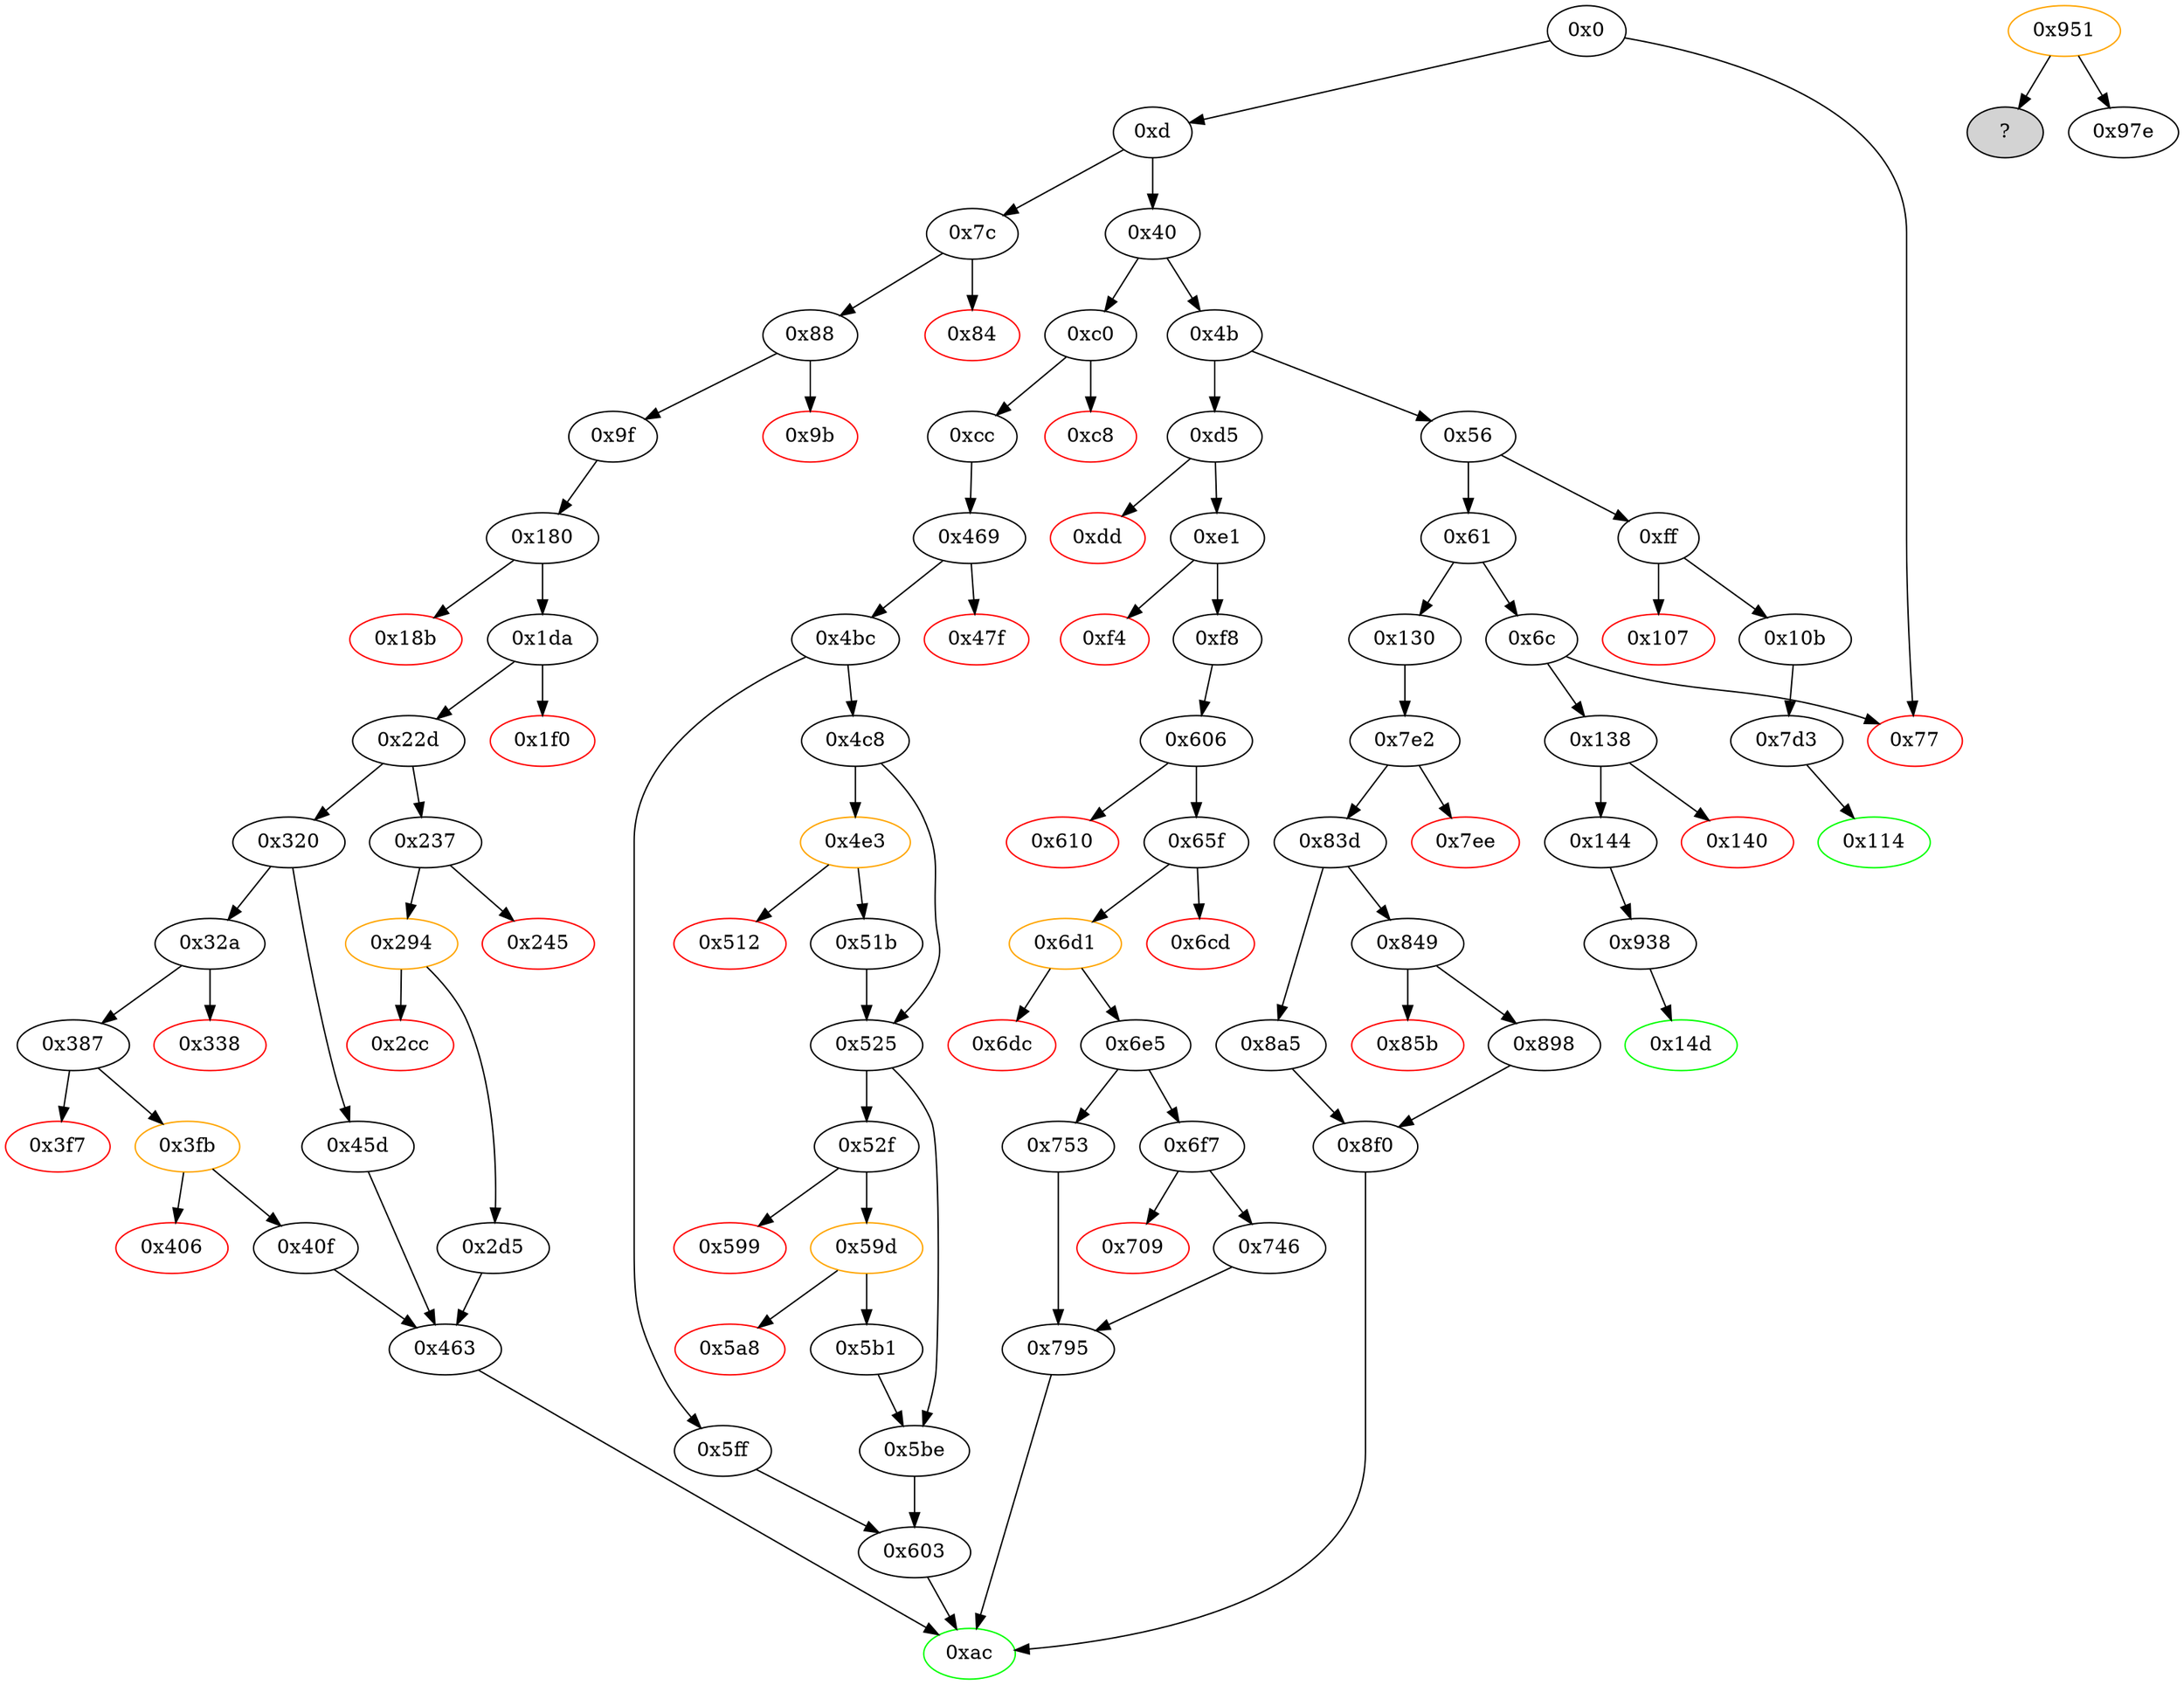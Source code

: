 strict digraph "" {
"0xd" [fillcolor=white, id="0xd", style=filled, tooltip="Block 0xd\n[0xd:0x3f]\n---\nPredecessors: [0x0]\nSuccessors: [0x40, 0x7c]\n---\n0xd PUSH4 0xffffffff\n0x12 PUSH29 0x100000000000000000000000000000000000000000000000000000000\n0x30 PUSH1 0x0\n0x32 CALLDATALOAD\n0x33 DIV\n0x34 AND\n0x35 PUSH4 0x441a3e70\n0x3a DUP2\n0x3b EQ\n0x3c PUSH2 0x7c\n0x3f JUMPI\n---\n0xd: V6 = 0xffffffff\n0x12: V7 = 0x100000000000000000000000000000000000000000000000000000000\n0x30: V8 = 0x0\n0x32: V9 = CALLDATALOAD 0x0\n0x33: V10 = DIV V9 0x100000000000000000000000000000000000000000000000000000000\n0x34: V11 = AND V10 0xffffffff\n0x35: V12 = 0x441a3e70\n0x3b: V13 = EQ V11 0x441a3e70\n0x3c: V14 = 0x7c\n0x3f: JUMPI 0x7c V13\n---\nEntry stack: []\nStack pops: 0\nStack additions: [V11]\nExit stack: [V11]\n\nDef sites:\n"];
"0x107" [color=red, fillcolor=white, id="0x107", style=filled, tooltip="Block 0x107\n[0x107:0x10a]\n---\nPredecessors: [0xff]\nSuccessors: []\n---\n0x107 PUSH1 0x0\n0x109 DUP1\n0x10a REVERT\n---\n0x107: V81 = 0x0\n0x10a: REVERT 0x0 0x0\n---\nEntry stack: [V11, V78]\nStack pops: 0\nStack additions: []\nExit stack: [V11, V78]\n\nDef sites:\nV11: {0xd.0x34}\nV78: {0xff.0x100}\n"];
"0x8a5" [fillcolor=white, id="0x8a5", style=filled, tooltip="Block 0x8a5\n[0x8a5:0x8ef]\n---\nPredecessors: [0x83d]\nSuccessors: [0x8f0]\n---\n0x8a5 JUMPDEST\n0x8a6 PUSH1 0x0\n0x8a8 DUP1\n0x8a9 SLOAD\n0x8aa PUSH20 0xffffffffffffffffffffffffffffffffffffffff\n0x8bf NOT\n0x8c0 AND\n0x8c1 PUSH1 0x1\n0x8c3 PUSH1 0xa0\n0x8c5 PUSH1 0x2\n0x8c7 EXP\n0x8c8 SUB\n0x8c9 DUP5\n0x8ca AND\n0x8cb OR\n0x8cc DUP2\n0x8cd SSTORE\n0x8ce PUSH1 0x1\n0x8d0 DUP3\n0x8d1 DUP2\n0x8d2 SSTORE\n0x8d3 PUSH1 0x2\n0x8d5 DUP3\n0x8d6 SWAP1\n0x8d7 SSTORE\n0x8d8 PUSH1 0x3\n0x8da DUP3\n0x8db SWAP1\n0x8dc SSTORE\n0x8dd PUSH1 0x4\n0x8df SWAP2\n0x8e0 SWAP1\n0x8e1 SWAP2\n0x8e2 SSTORE\n0x8e3 PUSH1 0x5\n0x8e5 DUP1\n0x8e6 SLOAD\n0x8e7 PUSH1 0xff\n0x8e9 NOT\n0x8ea AND\n0x8eb SWAP1\n0x8ec SWAP2\n0x8ed OR\n0x8ee SWAP1\n0x8ef SSTORE\n---\n0x8a5: JUMPDEST \n0x8a6: V687 = 0x0\n0x8a9: V688 = S[0x0]\n0x8aa: V689 = 0xffffffffffffffffffffffffffffffffffffffff\n0x8bf: V690 = NOT 0xffffffffffffffffffffffffffffffffffffffff\n0x8c0: V691 = AND 0xffffffffffffffffffffffff0000000000000000000000000000000000000000 V688\n0x8c1: V692 = 0x1\n0x8c3: V693 = 0xa0\n0x8c5: V694 = 0x2\n0x8c7: V695 = EXP 0x2 0xa0\n0x8c8: V696 = SUB 0x10000000000000000000000000000000000000000 0x1\n0x8ca: V697 = AND V618 0xffffffffffffffffffffffffffffffffffffffff\n0x8cb: V698 = OR V697 V691\n0x8cd: S[0x0] = V698\n0x8ce: V699 = 0x1\n0x8d2: S[0x1] = V619\n0x8d3: V700 = 0x2\n0x8d7: S[0x2] = 0x0\n0x8d8: V701 = 0x3\n0x8dc: S[0x3] = 0x0\n0x8dd: V702 = 0x4\n0x8e2: S[0x4] = 0x0\n0x8e3: V703 = 0x5\n0x8e6: V704 = S[0x5]\n0x8e7: V705 = 0xff\n0x8e9: V706 = NOT 0xff\n0x8ea: V707 = AND 0xffffffffffffffffffffffffffffffffffffffffffffffffffffffffffffff00 V704\n0x8ed: V708 = OR 0x1 V707\n0x8ef: S[0x5] = V708\n---\nEntry stack: [V11, 0xac, 0x0, V618, V619]\nStack pops: 2\nStack additions: [S1, S0]\nExit stack: [V11, 0xac, 0x0, V618, V619]\n\nDef sites:\nV11: {0xd.0x34}\n0xac: {0x130.0x131}\n0x0: {0x7e2.0x7e3}\nV618: {0x7e2.0x7e5}\nV619: {0x7e2.0x7e6}\n"];
"0x138" [fillcolor=white, id="0x138", style=filled, tooltip="Block 0x138\n[0x138:0x13f]\n---\nPredecessors: [0x6c]\nSuccessors: [0x140, 0x144]\n---\n0x138 JUMPDEST\n0x139 CALLVALUE\n0x13a DUP1\n0x13b ISZERO\n0x13c PUSH2 0x144\n0x13f JUMPI\n---\n0x138: JUMPDEST \n0x139: V98 = CALLVALUE\n0x13b: V99 = ISZERO V98\n0x13c: V100 = 0x144\n0x13f: JUMPI 0x144 V99\n---\nEntry stack: [V11]\nStack pops: 0\nStack additions: [V98]\nExit stack: [V11, V98]\n\nDef sites:\nV11: {0xd.0x34}\n"];
"0x14d" [color=green, fillcolor=white, id="0x14d", style=filled, tooltip="Block 0x14d\n[0x14d:0x17f]\n---\nPredecessors: [0x938]\nSuccessors: []\n---\n0x14d JUMPDEST\n0x14e PUSH1 0x40\n0x150 DUP1\n0x151 MLOAD\n0x152 SWAP7\n0x153 DUP8\n0x154 MSTORE\n0x155 PUSH1 0x20\n0x157 DUP8\n0x158 ADD\n0x159 SWAP6\n0x15a SWAP1\n0x15b SWAP6\n0x15c MSTORE\n0x15d DUP6\n0x15e DUP6\n0x15f ADD\n0x160 SWAP4\n0x161 SWAP1\n0x162 SWAP4\n0x163 MSTORE\n0x164 PUSH1 0x60\n0x166 DUP6\n0x167 ADD\n0x168 SWAP2\n0x169 SWAP1\n0x16a SWAP2\n0x16b MSTORE\n0x16c PUSH1 0x80\n0x16e DUP5\n0x16f ADD\n0x170 MSTORE\n0x171 PUSH1 0xa0\n0x173 DUP4\n0x174 ADD\n0x175 MSTORE\n0x176 MLOAD\n0x177 SWAP1\n0x178 DUP2\n0x179 SWAP1\n0x17a SUB\n0x17b PUSH1 0xc0\n0x17d ADD\n0x17e SWAP1\n0x17f RETURN\n---\n0x14d: JUMPDEST \n0x14e: V104 = 0x40\n0x151: V105 = M[0x40]\n0x154: M[V105] = V731\n0x155: V106 = 0x20\n0x158: V107 = ADD V105 0x20\n0x15c: M[V107] = V732\n0x15f: V108 = ADD 0x40 V105\n0x163: M[V108] = V726\n0x164: V109 = 0x60\n0x167: V110 = ADD V105 0x60\n0x16b: M[V110] = V730\n0x16c: V111 = 0x80\n0x16f: V112 = ADD V105 0x80\n0x170: M[V112] = V724\n0x171: V113 = 0xa0\n0x174: V114 = ADD V105 0xa0\n0x175: M[V114] = V728\n0x176: V115 = M[0x40]\n0x17a: V116 = SUB V105 V115\n0x17b: V117 = 0xc0\n0x17d: V118 = ADD 0xc0 V116\n0x17f: RETURN V115 V118\n---\nEntry stack: [V11, V731, V732, V726, V730, V724, V728]\nStack pops: 6\nStack additions: []\nExit stack: [V11]\n\nDef sites:\nV11: {0xd.0x34}\nV731: {0x938.0x947}\nV732: {0x938.0x94b}\nV726: {0x938.0x93e}\nV730: {0x938.0x944}\nV724: {0x938.0x93b}\nV728: {0x938.0x941}\n"];
"0x4b" [fillcolor=white, id="0x4b", style=filled, tooltip="Block 0x4b\n[0x4b:0x55]\n---\nPredecessors: [0x40]\nSuccessors: [0x56, 0xd5]\n---\n0x4b DUP1\n0x4c PUSH4 0x806ffbe9\n0x51 EQ\n0x52 PUSH2 0xd5\n0x55 JUMPI\n---\n0x4c: V18 = 0x806ffbe9\n0x51: V19 = EQ 0x806ffbe9 V11\n0x52: V20 = 0xd5\n0x55: JUMPI 0xd5 V19\n---\nEntry stack: [V11]\nStack pops: 1\nStack additions: [S0]\nExit stack: [V11]\n\nDef sites:\nV11: {0xd.0x34}\n"];
"0x59d" [color=orange, fillcolor=white, id="0x59d", style=filled, tooltip="Block 0x59d\n[0x59d:0x5a7]\n---\nPredecessors: [0x52f]\nSuccessors: [0x5a8, 0x5b1]\n---\n0x59d JUMPDEST\n0x59e POP\n0x59f GAS\n0x5a0 CALL\n0x5a1 ISZERO\n0x5a2 DUP1\n0x5a3 ISZERO\n0x5a4 PUSH2 0x5b1\n0x5a7 JUMPI\n---\n0x59d: JUMPDEST \n0x59f: V449 = GAS\n0x5a0: V450 = CALL V449 V438 0x0 V437 V443 V437 0x0\n0x5a1: V451 = ISZERO V450\n0x5a3: V452 = ISZERO V451\n0x5a4: V453 = 0x5b1\n0x5a7: JUMPI 0x5b1 V452\n---\nEntry stack: [V11, 0xac, 0x0, V386, V387, V438, 0xa9059cbb, V441, 0x0, V437, V443, V437, 0x0, V438, V445]\nStack pops: 7\nStack additions: [V451]\nExit stack: [V11, 0xac, 0x0, V386, V387, V438, 0xa9059cbb, V441, V451]\n\nDef sites:\nV11: {0xd.0x34}\n0xac: {0xcc.0xce}\n0x0: {0x469.0x46d}\nV386: {0x4c8.0x4d7}\nV387: {0x4c8.0x4d9}\nV438: {0x52f.0x579}\n0xa9059cbb: {0x52f.0x57b}\nV441: {0x52f.0x585}\n0x0: {0x52f.0x532}\nV437: {0x52f.0x575}\nV443: {0x52f.0x58c}\nV437: {0x52f.0x575}\n0x0: {0x52f.0x532}\nV438: {0x52f.0x579}\nV445: {0x52f.0x592}\n"];
"0x5be" [fillcolor=white, id="0x5be", style=filled, tooltip="Block 0x5be\n[0x5be:0x5fe]\n---\nPredecessors: [0x525, 0x5b1]\nSuccessors: [0x603]\n---\n0x5be JUMPDEST\n0x5bf PUSH1 0x0\n0x5c1 DUP1\n0x5c2 SLOAD\n0x5c3 PUSH1 0x40\n0x5c5 MLOAD\n0x5c6 PUSH1 0x1\n0x5c8 PUSH1 0xa0\n0x5ca PUSH1 0x2\n0x5cc EXP\n0x5cd SUB\n0x5ce SWAP1\n0x5cf SWAP2\n0x5d0 AND\n0x5d1 SWAP2\n0x5d2 PUSH32 0x8fb5d4bce9f90698aa0f0090d8cc6ca4c2d52976816621a1033250b2a43cd930\n0x5f3 SWAP2\n0x5f4 LOG2\n0x5f5 PUSH1 0x1\n0x5f7 SWAP3\n0x5f8 POP\n0x5f9 POP\n0x5fa POP\n0x5fb PUSH2 0x603\n0x5fe JUMP\n---\n0x5be: JUMPDEST \n0x5bf: V461 = 0x0\n0x5c2: V462 = S[0x0]\n0x5c3: V463 = 0x40\n0x5c5: V464 = M[0x40]\n0x5c6: V465 = 0x1\n0x5c8: V466 = 0xa0\n0x5ca: V467 = 0x2\n0x5cc: V468 = EXP 0x2 0xa0\n0x5cd: V469 = SUB 0x10000000000000000000000000000000000000000 0x1\n0x5d0: V470 = AND V462 0xffffffffffffffffffffffffffffffffffffffff\n0x5d2: V471 = 0x8fb5d4bce9f90698aa0f0090d8cc6ca4c2d52976816621a1033250b2a43cd930\n0x5f4: LOG V464 0x0 0x8fb5d4bce9f90698aa0f0090d8cc6ca4c2d52976816621a1033250b2a43cd930 V470\n0x5f5: V472 = 0x1\n0x5fb: V473 = 0x603\n0x5fe: JUMP 0x603\n---\nEntry stack: [V11, 0xac, 0x0, V386, V387]\nStack pops: 3\nStack additions: [0x1]\nExit stack: [V11, 0xac, 0x1]\n\nDef sites:\nV11: {0xd.0x34}\n0xac: {0xcc.0xce}\n0x0: {0x469.0x46d}\nV386: {0x4c8.0x4d7}\nV387: {0x4c8.0x4d9}\n"];
"0x599" [color=red, fillcolor=white, id="0x599", style=filled, tooltip="Block 0x599\n[0x599:0x59c]\n---\nPredecessors: [0x52f]\nSuccessors: []\n---\n0x599 PUSH1 0x0\n0x59b DUP1\n0x59c REVERT\n---\n0x599: V448 = 0x0\n0x59c: REVERT 0x0 0x0\n---\nEntry stack: [V11, 0xac, 0x0, V386, V387, V438, 0xa9059cbb, V441, 0x0, V437, V443, V437, 0x0, V438, V445]\nStack pops: 0\nStack additions: []\nExit stack: [V11, 0xac, 0x0, V386, V387, V438, 0xa9059cbb, V441, 0x0, V437, V443, V437, 0x0, V438, V445]\n\nDef sites:\nV11: {0xd.0x34}\n0xac: {0xcc.0xce}\n0x0: {0x469.0x46d}\nV386: {0x4c8.0x4d7}\nV387: {0x4c8.0x4d9}\nV438: {0x52f.0x579}\n0xa9059cbb: {0x52f.0x57b}\nV441: {0x52f.0x585}\n0x0: {0x52f.0x532}\nV437: {0x52f.0x575}\nV443: {0x52f.0x58c}\nV437: {0x52f.0x575}\n0x0: {0x52f.0x532}\nV438: {0x52f.0x579}\nV445: {0x52f.0x592}\n"];
"0xc8" [color=red, fillcolor=white, id="0xc8", style=filled, tooltip="Block 0xc8\n[0xc8:0xcb]\n---\nPredecessors: [0xc0]\nSuccessors: []\n---\n0xc8 PUSH1 0x0\n0xca DUP1\n0xcb REVERT\n---\n0xc8: V60 = 0x0\n0xcb: REVERT 0x0 0x0\n---\nEntry stack: [V11, V57]\nStack pops: 0\nStack additions: []\nExit stack: [V11, V57]\n\nDef sites:\nV11: {0xd.0x34}\nV57: {0xc0.0xc1}\n"];
"0x463" [fillcolor=white, id="0x463", style=filled, tooltip="Block 0x463\n[0x463:0x468]\n---\nPredecessors: [0x2d5, 0x40f, 0x45d]\nSuccessors: [0xac]\n---\n0x463 JUMPDEST\n0x464 SWAP3\n0x465 SWAP2\n0x466 POP\n0x467 POP\n0x468 JUMP\n---\n0x463: JUMPDEST \n0x468: JUMP 0xac\n---\nEntry stack: [V11, 0xac, V44, V47, {0x0, 0x1}]\nStack pops: 4\nStack additions: [S0]\nExit stack: [V11, {0x0, 0x1}]\n\nDef sites:\nV11: {0xd.0x34}\n0xac: {0x88.0x8a}\nV44: {0x9f.0xa2}\nV47: {0x9f.0xa7}\n{0x0, 0x1}: {0x45d.0x45e, 0x2d5.0x317, 0x40f.0x454}\n"];
"0x849" [fillcolor=white, id="0x849", style=filled, tooltip="Block 0x849\n[0x849:0x85a]\n---\nPredecessors: [0x83d]\nSuccessors: [0x85b, 0x898]\n---\n0x849 PUSH1 0x0\n0x84b SLOAD\n0x84c PUSH1 0x1\n0x84e PUSH1 0xa0\n0x850 PUSH1 0x2\n0x852 EXP\n0x853 SUB\n0x854 AND\n0x855 CALLER\n0x856 EQ\n0x857 PUSH2 0x898\n0x85a JUMPI\n---\n0x849: V648 = 0x0\n0x84b: V649 = S[0x0]\n0x84c: V650 = 0x1\n0x84e: V651 = 0xa0\n0x850: V652 = 0x2\n0x852: V653 = EXP 0x2 0xa0\n0x853: V654 = SUB 0x10000000000000000000000000000000000000000 0x1\n0x854: V655 = AND 0xffffffffffffffffffffffffffffffffffffffff V649\n0x855: V656 = CALLER\n0x856: V657 = EQ V656 V655\n0x857: V658 = 0x898\n0x85a: JUMPI 0x898 V657\n---\nEntry stack: [V11, 0xac, 0x0, V618, V619]\nStack pops: 0\nStack additions: []\nExit stack: [V11, 0xac, 0x0, V618, V619]\n\nDef sites:\nV11: {0xd.0x34}\n0xac: {0x130.0x131}\n0x0: {0x7e2.0x7e3}\nV618: {0x7e2.0x7e5}\nV619: {0x7e2.0x7e6}\n"];
"0x5ff" [fillcolor=white, id="0x5ff", style=filled, tooltip="Block 0x5ff\n[0x5ff:0x602]\n---\nPredecessors: [0x4bc]\nSuccessors: [0x603]\n---\n0x5ff JUMPDEST\n0x600 POP\n0x601 PUSH1 0x0\n---\n0x5ff: JUMPDEST \n0x601: V474 = 0x0\n---\nEntry stack: [V11, 0xac, 0x0]\nStack pops: 1\nStack additions: [0x0]\nExit stack: [V11, 0xac, 0x0]\n\nDef sites:\nV11: {0xd.0x34}\n0xac: {0xcc.0xce}\n0x0: {0x469.0x46d}\n"];
"0x6e5" [fillcolor=white, id="0x6e5", style=filled, tooltip="Block 0x6e5\n[0x6e5:0x6f6]\n---\nPredecessors: [0x6d1]\nSuccessors: [0x6f7, 0x753]\n---\n0x6e5 JUMPDEST\n0x6e6 POP\n0x6e7 POP\n0x6e8 PUSH1 0x5\n0x6ea SLOAD\n0x6eb PUSH1 0xff\n0x6ed AND\n0x6ee ISZERO\n0x6ef SWAP2\n0x6f0 POP\n0x6f1 PUSH2 0x753\n0x6f4 SWAP1\n0x6f5 POP\n0x6f6 JUMPI\n---\n0x6e5: JUMPDEST \n0x6e8: V538 = 0x5\n0x6ea: V539 = S[0x5]\n0x6eb: V540 = 0xff\n0x6ed: V541 = AND 0xff V539\n0x6ee: V542 = ISZERO V541\n0x6f1: V543 = 0x753\n0x6f6: JUMPI 0x753 V542\n---\nEntry stack: [V11, 0xac, V76, 0x0, V517, 0x23b872dd, V520, V531]\nStack pops: 4\nStack additions: []\nExit stack: [V11, 0xac, V76, 0x0]\n\nDef sites:\nV11: {0xd.0x34}\n0xac: {0xe1.0xe3}\nV76: {0xf8.0xfa}\n0x0: {0x606.0x607}\nV517: {0x65f.0x6a9}\n0x23b872dd: {0x65f.0x6ab}\nV520: {0x65f.0x6b5}\nV531: {0x6d1.0x6d5}\n"];
"0x7ee" [color=red, fillcolor=white, id="0x7ee", style=filled, tooltip="Block 0x7ee\n[0x7ee:0x83c]\n---\nPredecessors: [0x7e2]\nSuccessors: []\n---\n0x7ee PUSH1 0x40\n0x7f0 DUP1\n0x7f1 MLOAD\n0x7f2 PUSH1 0xe5\n0x7f4 PUSH1 0x2\n0x7f6 EXP\n0x7f7 PUSH3 0x461bcd\n0x7fb MUL\n0x7fc DUP2\n0x7fd MSTORE\n0x7fe PUSH1 0x20\n0x800 PUSH1 0x4\n0x802 DUP3\n0x803 ADD\n0x804 MSTORE\n0x805 PUSH1 0xe\n0x807 PUSH1 0x24\n0x809 DUP3\n0x80a ADD\n0x80b MSTORE\n0x80c PUSH32 0x696e76616c696420616d6f756e74000000000000000000000000000000000000\n0x82d PUSH1 0x44\n0x82f DUP3\n0x830 ADD\n0x831 MSTORE\n0x832 SWAP1\n0x833 MLOAD\n0x834 SWAP1\n0x835 DUP2\n0x836 SWAP1\n0x837 SUB\n0x838 PUSH1 0x64\n0x83a ADD\n0x83b SWAP1\n0x83c REVERT\n---\n0x7ee: V622 = 0x40\n0x7f1: V623 = M[0x40]\n0x7f2: V624 = 0xe5\n0x7f4: V625 = 0x2\n0x7f6: V626 = EXP 0x2 0xe5\n0x7f7: V627 = 0x461bcd\n0x7fb: V628 = MUL 0x461bcd 0x2000000000000000000000000000000000000000000000000000000000\n0x7fd: M[V623] = 0x8c379a000000000000000000000000000000000000000000000000000000000\n0x7fe: V629 = 0x20\n0x800: V630 = 0x4\n0x803: V631 = ADD V623 0x4\n0x804: M[V631] = 0x20\n0x805: V632 = 0xe\n0x807: V633 = 0x24\n0x80a: V634 = ADD V623 0x24\n0x80b: M[V634] = 0xe\n0x80c: V635 = 0x696e76616c696420616d6f756e74000000000000000000000000000000000000\n0x82d: V636 = 0x44\n0x830: V637 = ADD V623 0x44\n0x831: M[V637] = 0x696e76616c696420616d6f756e74000000000000000000000000000000000000\n0x833: V638 = M[0x40]\n0x837: V639 = SUB V623 V638\n0x838: V640 = 0x64\n0x83a: V641 = ADD 0x64 V639\n0x83c: REVERT V638 V641\n---\nEntry stack: [V11, 0xac, 0x0, V618, V619]\nStack pops: 0\nStack additions: []\nExit stack: [V11, 0xac, 0x0, V618, V619]\n\nDef sites:\nV11: {0xd.0x34}\n0xac: {0x130.0x131}\n0x0: {0x7e2.0x7e3}\nV618: {0x7e2.0x7e5}\nV619: {0x7e2.0x7e6}\n"];
"0x294" [color=orange, fillcolor=white, id="0x294", style=filled, tooltip="Block 0x294\n[0x294:0x2cb]\n---\nPredecessors: [0x237]\nSuccessors: [0x2cc, 0x2d5]\n---\n0x294 JUMPDEST\n0x295 PUSH1 0x3\n0x297 DUP1\n0x298 SLOAD\n0x299 DUP6\n0x29a ADD\n0x29b SWAP1\n0x29c SSTORE\n0x29d PUSH1 0x0\n0x29f DUP1\n0x2a0 SLOAD\n0x2a1 PUSH1 0x40\n0x2a3 MLOAD\n0x2a4 PUSH1 0x1\n0x2a6 PUSH1 0xa0\n0x2a8 PUSH1 0x2\n0x2aa EXP\n0x2ab SUB\n0x2ac SWAP1\n0x2ad SWAP2\n0x2ae AND\n0x2af SWAP2\n0x2b0 DUP7\n0x2b1 ISZERO\n0x2b2 PUSH2 0x8fc\n0x2b5 MUL\n0x2b6 SWAP2\n0x2b7 DUP8\n0x2b8 SWAP2\n0x2b9 DUP2\n0x2ba DUP2\n0x2bb DUP2\n0x2bc DUP6\n0x2bd DUP9\n0x2be DUP9\n0x2bf CALL\n0x2c0 SWAP4\n0x2c1 POP\n0x2c2 POP\n0x2c3 POP\n0x2c4 POP\n0x2c5 ISZERO\n0x2c6 DUP1\n0x2c7 ISZERO\n0x2c8 PUSH2 0x2d5\n0x2cb JUMPI\n---\n0x294: JUMPDEST \n0x295: V210 = 0x3\n0x298: V211 = S[0x3]\n0x29a: V212 = ADD V44 V211\n0x29c: S[0x3] = V212\n0x29d: V213 = 0x0\n0x2a0: V214 = S[0x0]\n0x2a1: V215 = 0x40\n0x2a3: V216 = M[0x40]\n0x2a4: V217 = 0x1\n0x2a6: V218 = 0xa0\n0x2a8: V219 = 0x2\n0x2aa: V220 = EXP 0x2 0xa0\n0x2ab: V221 = SUB 0x10000000000000000000000000000000000000000 0x1\n0x2ae: V222 = AND V214 0xffffffffffffffffffffffffffffffffffffffff\n0x2b1: V223 = ISZERO V44\n0x2b2: V224 = 0x8fc\n0x2b5: V225 = MUL 0x8fc V223\n0x2bf: V226 = CALL V225 V222 V44 V216 0x0 V216 0x0\n0x2c5: V227 = ISZERO V226\n0x2c7: V228 = ISZERO V227\n0x2c8: V229 = 0x2d5\n0x2cb: JUMPI 0x2d5 V228\n---\nEntry stack: [V11, 0xac, V44, V47, 0x0, V120]\nStack pops: 4\nStack additions: [S3, S2, S1, S0, V227]\nExit stack: [V11, 0xac, V44, V47, 0x0, V120, V227]\n\nDef sites:\nV11: {0xd.0x34}\n0xac: {0x88.0x8a}\nV44: {0x9f.0xa2}\nV47: {0x9f.0xa7}\n0x0: {0x180.0x181}\nV120: {0x180.0x183}\n"];
"0x22d" [fillcolor=white, id="0x22d", style=filled, tooltip="Block 0x22d\n[0x22d:0x236]\n---\nPredecessors: [0x1da]\nSuccessors: [0x237, 0x320]\n---\n0x22d JUMPDEST\n0x22e DUP3\n0x22f PUSH1 0x1\n0x231 EQ\n0x232 ISZERO\n0x233 PUSH2 0x320\n0x236 JUMPI\n---\n0x22d: JUMPDEST \n0x22f: V178 = 0x1\n0x231: V179 = EQ 0x1 V47\n0x232: V180 = ISZERO V179\n0x233: V181 = 0x320\n0x236: JUMPI 0x320 V180\n---\nEntry stack: [V11, 0xac, V44, V47, 0x0, V120]\nStack pops: 3\nStack additions: [S2, S1, S0]\nExit stack: [V11, 0xac, V44, V47, 0x0, V120]\n\nDef sites:\nV11: {0xd.0x34}\n0xac: {0x88.0x8a}\nV44: {0x9f.0xa2}\nV47: {0x9f.0xa7}\n0x0: {0x180.0x181}\nV120: {0x180.0x183}\n"];
"0xac" [color=green, fillcolor=white, id="0xac", style=filled, tooltip="Block 0xac\n[0xac:0xbf]\n---\nPredecessors: [0x463, 0x603, 0x795, 0x8f0]\nSuccessors: []\n---\n0xac JUMPDEST\n0xad PUSH1 0x40\n0xaf DUP1\n0xb0 MLOAD\n0xb1 SWAP2\n0xb2 ISZERO\n0xb3 ISZERO\n0xb4 DUP3\n0xb5 MSTORE\n0xb6 MLOAD\n0xb7 SWAP1\n0xb8 DUP2\n0xb9 SWAP1\n0xba SUB\n0xbb PUSH1 0x20\n0xbd ADD\n0xbe SWAP1\n0xbf RETURN\n---\n0xac: JUMPDEST \n0xad: V49 = 0x40\n0xb0: V50 = M[0x40]\n0xb2: V51 = ISZERO {0x0, 0x1}\n0xb3: V52 = ISZERO V51\n0xb5: M[V50] = V52\n0xb6: V53 = M[0x40]\n0xba: V54 = SUB V50 V53\n0xbb: V55 = 0x20\n0xbd: V56 = ADD 0x20 V54\n0xbf: RETURN V53 V56\n---\nEntry stack: [V11, {0x0, 0x1}]\nStack pops: 1\nStack additions: []\nExit stack: [V11]\n\nDef sites:\nV11: {0xd.0x34}\n{0x0, 0x1}: {0x795.0x7cd, 0x45d.0x45e, 0x5ff.0x601, 0x5be.0x5f5, 0x8f0.0x930, 0x2d5.0x317}\n"];
"0x938" [fillcolor=white, id="0x938", style=filled, tooltip="Block 0x938\n[0x938:0x950]\n---\nPredecessors: [0x144]\nSuccessors: [0x14d]\n---\n0x938 JUMPDEST\n0x939 PUSH1 0x3\n0x93b SLOAD\n0x93c PUSH1 0x1\n0x93e SLOAD\n0x93f PUSH1 0x4\n0x941 SLOAD\n0x942 PUSH1 0x2\n0x944 SLOAD\n0x945 DUP4\n0x946 DUP4\n0x947 SUB\n0x948 SWAP5\n0x949 DUP3\n0x94a DUP3\n0x94b SUB\n0x94c SWAP5\n0x94d SWAP2\n0x94e SWAP3\n0x94f SWAP1\n0x950 JUMP\n---\n0x938: JUMPDEST \n0x939: V723 = 0x3\n0x93b: V724 = S[0x3]\n0x93c: V725 = 0x1\n0x93e: V726 = S[0x1]\n0x93f: V727 = 0x4\n0x941: V728 = S[0x4]\n0x942: V729 = 0x2\n0x944: V730 = S[0x2]\n0x947: V731 = SUB V726 V724\n0x94b: V732 = SUB V730 V728\n0x950: JUMP 0x14d\n---\nEntry stack: [V11, 0x14d]\nStack pops: 1\nStack additions: [V731, V732, V726, V730, V724, V728]\nExit stack: [V11, V731, V732, V726, V730, V724, V728]\n\nDef sites:\nV11: {0xd.0x34}\n0x14d: {0x144.0x146}\n"];
"0x320" [fillcolor=white, id="0x320", style=filled, tooltip="Block 0x320\n[0x320:0x329]\n---\nPredecessors: [0x22d]\nSuccessors: [0x32a, 0x45d]\n---\n0x320 JUMPDEST\n0x321 DUP3\n0x322 PUSH1 0x2\n0x324 EQ\n0x325 ISZERO\n0x326 PUSH2 0x45d\n0x329 JUMPI\n---\n0x320: JUMPDEST \n0x322: V249 = 0x2\n0x324: V250 = EQ 0x2 V47\n0x325: V251 = ISZERO V250\n0x326: V252 = 0x45d\n0x329: JUMPI 0x45d V251\n---\nEntry stack: [V11, 0xac, V44, V47, 0x0, V120]\nStack pops: 3\nStack additions: [S2, S1, S0]\nExit stack: [V11, 0xac, V44, V47, 0x0, V120]\n\nDef sites:\nV11: {0xd.0x34}\n0xac: {0x88.0x8a}\nV44: {0x9f.0xa2}\nV47: {0x9f.0xa7}\n0x0: {0x180.0x181}\nV120: {0x180.0x183}\n"];
"0x180" [fillcolor=white, id="0x180", style=filled, tooltip="Block 0x180\n[0x180:0x18a]\n---\nPredecessors: [0x9f]\nSuccessors: [0x18b, 0x1da]\n---\n0x180 JUMPDEST\n0x181 PUSH1 0x0\n0x183 CALLER\n0x184 DUP2\n0x185 DUP5\n0x186 GT\n0x187 PUSH2 0x1da\n0x18a JUMPI\n---\n0x180: JUMPDEST \n0x181: V119 = 0x0\n0x183: V120 = CALLER\n0x186: V121 = GT V44 0x0\n0x187: V122 = 0x1da\n0x18a: JUMPI 0x1da V121\n---\nEntry stack: [V11, 0xac, V44, V47]\nStack pops: 2\nStack additions: [S1, S0, 0x0, V120]\nExit stack: [V11, 0xac, V44, V47, 0x0, V120]\n\nDef sites:\nV11: {0xd.0x34}\n0xac: {0x88.0x8a}\nV44: {0x9f.0xa2}\nV47: {0x9f.0xa7}\n"];
"0xc0" [fillcolor=white, id="0xc0", style=filled, tooltip="Block 0xc0\n[0xc0:0xc7]\n---\nPredecessors: [0x40]\nSuccessors: [0xc8, 0xcc]\n---\n0xc0 JUMPDEST\n0xc1 CALLVALUE\n0xc2 DUP1\n0xc3 ISZERO\n0xc4 PUSH2 0xcc\n0xc7 JUMPI\n---\n0xc0: JUMPDEST \n0xc1: V57 = CALLVALUE\n0xc3: V58 = ISZERO V57\n0xc4: V59 = 0xcc\n0xc7: JUMPI 0xcc V58\n---\nEntry stack: [V11]\nStack pops: 0\nStack additions: [V57]\nExit stack: [V11, V57]\n\nDef sites:\nV11: {0xd.0x34}\n"];
"0x469" [fillcolor=white, id="0x469", style=filled, tooltip="Block 0x469\n[0x469:0x47e]\n---\nPredecessors: [0xcc]\nSuccessors: [0x47f, 0x4bc]\n---\n0x469 JUMPDEST\n0x46a PUSH1 0x7\n0x46c SLOAD\n0x46d PUSH1 0x0\n0x46f SWAP1\n0x470 PUSH1 0x1\n0x472 PUSH1 0xa0\n0x474 PUSH1 0x2\n0x476 EXP\n0x477 SUB\n0x478 AND\n0x479 CALLER\n0x47a EQ\n0x47b PUSH2 0x4bc\n0x47e JUMPI\n---\n0x469: JUMPDEST \n0x46a: V336 = 0x7\n0x46c: V337 = S[0x7]\n0x46d: V338 = 0x0\n0x470: V339 = 0x1\n0x472: V340 = 0xa0\n0x474: V341 = 0x2\n0x476: V342 = EXP 0x2 0xa0\n0x477: V343 = SUB 0x10000000000000000000000000000000000000000 0x1\n0x478: V344 = AND 0xffffffffffffffffffffffffffffffffffffffff V337\n0x479: V345 = CALLER\n0x47a: V346 = EQ V345 V344\n0x47b: V347 = 0x4bc\n0x47e: JUMPI 0x4bc V346\n---\nEntry stack: [V11, 0xac]\nStack pops: 0\nStack additions: [0x0]\nExit stack: [V11, 0xac, 0x0]\n\nDef sites:\nV11: {0xd.0x34}\n0xac: {0xcc.0xce}\n"];
"?" [style=filled];
"0x603" [fillcolor=white, id="0x603", style=filled, tooltip="Block 0x603\n[0x603:0x605]\n---\nPredecessors: [0x5be, 0x5ff]\nSuccessors: [0xac]\n---\n0x603 JUMPDEST\n0x604 SWAP1\n0x605 JUMP\n---\n0x603: JUMPDEST \n0x605: JUMP 0xac\n---\nEntry stack: [V11, 0xac, {0x0, 0x1}]\nStack pops: 2\nStack additions: [S0]\nExit stack: [V11, {0x0, 0x1}]\n\nDef sites:\nV11: {0xd.0x34}\n0xac: {0xcc.0xce}\n{0x0, 0x1}: {0x5ff.0x601, 0x5be.0x5f5}\n"];
"0x1f0" [color=red, fillcolor=white, id="0x1f0", style=filled, tooltip="Block 0x1f0\n[0x1f0:0x22c]\n---\nPredecessors: [0x1da]\nSuccessors: []\n---\n0x1f0 PUSH1 0x40\n0x1f2 DUP1\n0x1f3 MLOAD\n0x1f4 PUSH1 0xe5\n0x1f6 PUSH1 0x2\n0x1f8 EXP\n0x1f9 PUSH3 0x461bcd\n0x1fd MUL\n0x1fe DUP2\n0x1ff MSTORE\n0x200 PUSH1 0x20\n0x202 PUSH1 0x4\n0x204 DUP3\n0x205 ADD\n0x206 MSTORE\n0x207 PUSH1 0xe\n0x209 PUSH1 0x24\n0x20b DUP3\n0x20c ADD\n0x20d MSTORE\n0x20e PUSH1 0x0\n0x210 DUP1\n0x211 MLOAD\n0x212 PUSH1 0x20\n0x214 PUSH2 0x952\n0x217 DUP4\n0x218 CODECOPY\n0x219 DUP2\n0x21a MLOAD\n0x21b SWAP2\n0x21c MSTORE\n0x21d PUSH1 0x44\n0x21f DUP3\n0x220 ADD\n0x221 MSTORE\n0x222 SWAP1\n0x223 MLOAD\n0x224 SWAP1\n0x225 DUP2\n0x226 SWAP1\n0x227 SUB\n0x228 PUSH1 0x64\n0x22a ADD\n0x22b SWAP1\n0x22c REVERT\n---\n0x1f0: V154 = 0x40\n0x1f3: V155 = M[0x40]\n0x1f4: V156 = 0xe5\n0x1f6: V157 = 0x2\n0x1f8: V158 = EXP 0x2 0xe5\n0x1f9: V159 = 0x461bcd\n0x1fd: V160 = MUL 0x461bcd 0x2000000000000000000000000000000000000000000000000000000000\n0x1ff: M[V155] = 0x8c379a000000000000000000000000000000000000000000000000000000000\n0x200: V161 = 0x20\n0x202: V162 = 0x4\n0x205: V163 = ADD V155 0x4\n0x206: M[V163] = 0x20\n0x207: V164 = 0xe\n0x209: V165 = 0x24\n0x20c: V166 = ADD V155 0x24\n0x20d: M[V166] = 0xe\n0x20e: V167 = 0x0\n0x211: V168 = M[0x0]\n0x212: V169 = 0x20\n0x214: V170 = 0x952\n0x218: CODECOPY 0x0 0x952 0x20\n0x21a: V171 = M[0x0]\n0x21c: M[0x0] = V168\n0x21d: V172 = 0x44\n0x220: V173 = ADD V155 0x44\n0x221: M[V173] = V171\n0x223: V174 = M[0x40]\n0x227: V175 = SUB V155 V174\n0x228: V176 = 0x64\n0x22a: V177 = ADD 0x64 V175\n0x22c: REVERT V174 V177\n---\nEntry stack: [V11, 0xac, V44, V47, 0x0, V120]\nStack pops: 0\nStack additions: []\nExit stack: [V11, 0xac, V44, V47, 0x0, V120]\n\nDef sites:\nV11: {0xd.0x34}\n0xac: {0x88.0x8a}\nV44: {0x9f.0xa2}\nV47: {0x9f.0xa7}\n0x0: {0x180.0x181}\nV120: {0x180.0x183}\n"];
"0x18b" [color=red, fillcolor=white, id="0x18b", style=filled, tooltip="Block 0x18b\n[0x18b:0x1d9]\n---\nPredecessors: [0x180]\nSuccessors: []\n---\n0x18b PUSH1 0x40\n0x18d DUP1\n0x18e MLOAD\n0x18f PUSH1 0xe5\n0x191 PUSH1 0x2\n0x193 EXP\n0x194 PUSH3 0x461bcd\n0x198 MUL\n0x199 DUP2\n0x19a MSTORE\n0x19b PUSH1 0x20\n0x19d PUSH1 0x4\n0x19f DUP3\n0x1a0 ADD\n0x1a1 MSTORE\n0x1a2 PUSH1 0xe\n0x1a4 PUSH1 0x24\n0x1a6 DUP3\n0x1a7 ADD\n0x1a8 MSTORE\n0x1a9 PUSH32 0x696e76616c696420616d6f756e74000000000000000000000000000000000000\n0x1ca PUSH1 0x44\n0x1cc DUP3\n0x1cd ADD\n0x1ce MSTORE\n0x1cf SWAP1\n0x1d0 MLOAD\n0x1d1 SWAP1\n0x1d2 DUP2\n0x1d3 SWAP1\n0x1d4 SUB\n0x1d5 PUSH1 0x64\n0x1d7 ADD\n0x1d8 SWAP1\n0x1d9 REVERT\n---\n0x18b: V123 = 0x40\n0x18e: V124 = M[0x40]\n0x18f: V125 = 0xe5\n0x191: V126 = 0x2\n0x193: V127 = EXP 0x2 0xe5\n0x194: V128 = 0x461bcd\n0x198: V129 = MUL 0x461bcd 0x2000000000000000000000000000000000000000000000000000000000\n0x19a: M[V124] = 0x8c379a000000000000000000000000000000000000000000000000000000000\n0x19b: V130 = 0x20\n0x19d: V131 = 0x4\n0x1a0: V132 = ADD V124 0x4\n0x1a1: M[V132] = 0x20\n0x1a2: V133 = 0xe\n0x1a4: V134 = 0x24\n0x1a7: V135 = ADD V124 0x24\n0x1a8: M[V135] = 0xe\n0x1a9: V136 = 0x696e76616c696420616d6f756e74000000000000000000000000000000000000\n0x1ca: V137 = 0x44\n0x1cd: V138 = ADD V124 0x44\n0x1ce: M[V138] = 0x696e76616c696420616d6f756e74000000000000000000000000000000000000\n0x1d0: V139 = M[0x40]\n0x1d4: V140 = SUB V124 V139\n0x1d5: V141 = 0x64\n0x1d7: V142 = ADD 0x64 V140\n0x1d9: REVERT V139 V142\n---\nEntry stack: [V11, 0xac, V44, V47, 0x0, V120]\nStack pops: 0\nStack additions: []\nExit stack: [V11, 0xac, V44, V47, 0x0, V120]\n\nDef sites:\nV11: {0xd.0x34}\n0xac: {0x88.0x8a}\nV44: {0x9f.0xa2}\nV47: {0x9f.0xa7}\n0x0: {0x180.0x181}\nV120: {0x180.0x183}\n"];
"0x88" [fillcolor=white, id="0x88", style=filled, tooltip="Block 0x88\n[0x88:0x9a]\n---\nPredecessors: [0x7c]\nSuccessors: [0x9b, 0x9f]\n---\n0x88 JUMPDEST\n0x89 POP\n0x8a PUSH2 0xac\n0x8d PUSH1 0x4\n0x8f DUP1\n0x90 CALLDATASIZE\n0x91 SUB\n0x92 PUSH1 0x40\n0x94 DUP2\n0x95 LT\n0x96 ISZERO\n0x97 PUSH2 0x9f\n0x9a JUMPI\n---\n0x88: JUMPDEST \n0x8a: V35 = 0xac\n0x8d: V36 = 0x4\n0x90: V37 = CALLDATASIZE\n0x91: V38 = SUB V37 0x4\n0x92: V39 = 0x40\n0x95: V40 = LT V38 0x40\n0x96: V41 = ISZERO V40\n0x97: V42 = 0x9f\n0x9a: JUMPI 0x9f V41\n---\nEntry stack: [V11, V31]\nStack pops: 1\nStack additions: [0xac, 0x4, V38]\nExit stack: [V11, 0xac, 0x4, V38]\n\nDef sites:\nV11: {0xd.0x34}\nV31: {0x7c.0x7d}\n"];
"0x97e" [fillcolor=white, id="0x97e", style=filled, tooltip="Block 0x97e\n[0x97e:0x9aa]\n---\nPredecessors: [0x951]\nSuccessors: []\n---\n0x97e EXTCODECOPY\n0x97f LT\n0x980 DUP4\n0x981 MISSING 0x4d\n0x982 PUSH17 0xdb3052c0405e0aa6d734bb1e07ede86578\n0x994 MISSING 0xe\n0x995 PUSH21 0x13a13cd9990029\n---\n0x97e: EXTCODECOPY S0 S1 S2 S3\n0x97f: V738 = LT S4 S5\n0x981: MISSING 0x4d\n0x982: V739 = 0xdb3052c0405e0aa6d734bb1e07ede86578\n0x994: MISSING 0xe\n0x995: V740 = 0x13a13cd9990029\n---\nEntry stack: []\nStack pops: 25\nStack additions: [0x13a13cd9990029]\nExit stack: []\n\nDef sites:\n"];
"0x52f" [fillcolor=white, id="0x52f", style=filled, tooltip="Block 0x52f\n[0x52f:0x598]\n---\nPredecessors: [0x525]\nSuccessors: [0x599, 0x59d]\n---\n0x52f PUSH1 0x8\n0x531 SLOAD\n0x532 PUSH1 0x0\n0x534 DUP1\n0x535 SLOAD\n0x536 PUSH1 0x40\n0x538 DUP1\n0x539 MLOAD\n0x53a PUSH32 0xa9059cbb00000000000000000000000000000000000000000000000000000000\n0x55b DUP2\n0x55c MSTORE\n0x55d PUSH1 0x1\n0x55f PUSH1 0xa0\n0x561 PUSH1 0x2\n0x563 EXP\n0x564 SUB\n0x565 SWAP3\n0x566 DUP4\n0x567 AND\n0x568 PUSH1 0x4\n0x56a DUP3\n0x56b ADD\n0x56c MSTORE\n0x56d PUSH1 0x24\n0x56f DUP2\n0x570 ADD\n0x571 DUP7\n0x572 SWAP1\n0x573 MSTORE\n0x574 SWAP1\n0x575 MLOAD\n0x576 SWAP2\n0x577 SWAP1\n0x578 SWAP4\n0x579 AND\n0x57a SWAP3\n0x57b PUSH4 0xa9059cbb\n0x580 SWAP3\n0x581 PUSH1 0x44\n0x583 DUP1\n0x584 DUP4\n0x585 ADD\n0x586 SWAP4\n0x587 SWAP2\n0x588 SWAP3\n0x589 DUP3\n0x58a SWAP1\n0x58b SUB\n0x58c ADD\n0x58d DUP2\n0x58e DUP4\n0x58f DUP8\n0x590 DUP1\n0x591 EXTCODESIZE\n0x592 ISZERO\n0x593 DUP1\n0x594 ISZERO\n0x595 PUSH2 0x59d\n0x598 JUMPI\n---\n0x52f: V420 = 0x8\n0x531: V421 = S[0x8]\n0x532: V422 = 0x0\n0x535: V423 = S[0x0]\n0x536: V424 = 0x40\n0x539: V425 = M[0x40]\n0x53a: V426 = 0xa9059cbb00000000000000000000000000000000000000000000000000000000\n0x55c: M[V425] = 0xa9059cbb00000000000000000000000000000000000000000000000000000000\n0x55d: V427 = 0x1\n0x55f: V428 = 0xa0\n0x561: V429 = 0x2\n0x563: V430 = EXP 0x2 0xa0\n0x564: V431 = SUB 0x10000000000000000000000000000000000000000 0x1\n0x567: V432 = AND 0xffffffffffffffffffffffffffffffffffffffff V423\n0x568: V433 = 0x4\n0x56b: V434 = ADD V425 0x4\n0x56c: M[V434] = V432\n0x56d: V435 = 0x24\n0x570: V436 = ADD V425 0x24\n0x573: M[V436] = V387\n0x575: V437 = M[0x40]\n0x579: V438 = AND V421 0xffffffffffffffffffffffffffffffffffffffff\n0x57b: V439 = 0xa9059cbb\n0x581: V440 = 0x44\n0x585: V441 = ADD V425 0x44\n0x58b: V442 = SUB V425 V437\n0x58c: V443 = ADD V442 0x44\n0x591: V444 = EXTCODESIZE V438\n0x592: V445 = ISZERO V444\n0x594: V446 = ISZERO V445\n0x595: V447 = 0x59d\n0x598: JUMPI 0x59d V446\n---\nEntry stack: [V11, 0xac, 0x0, V386, V387]\nStack pops: 1\nStack additions: [S0, V438, 0xa9059cbb, V441, 0x0, V437, V443, V437, 0x0, V438, V445]\nExit stack: [V11, 0xac, 0x0, V386, V387, V438, 0xa9059cbb, V441, 0x0, V437, V443, V437, 0x0, V438, V445]\n\nDef sites:\nV11: {0xd.0x34}\n0xac: {0xcc.0xce}\n0x0: {0x469.0x46d}\nV386: {0x4c8.0x4d7}\nV387: {0x4c8.0x4d9}\n"];
"0x2cc" [color=red, fillcolor=white, id="0x2cc", style=filled, tooltip="Block 0x2cc\n[0x2cc:0x2d4]\n---\nPredecessors: [0x294]\nSuccessors: []\n---\n0x2cc RETURNDATASIZE\n0x2cd PUSH1 0x0\n0x2cf DUP1\n0x2d0 RETURNDATACOPY\n0x2d1 RETURNDATASIZE\n0x2d2 PUSH1 0x0\n0x2d4 REVERT\n---\n0x2cc: V230 = RETURNDATASIZE\n0x2cd: V231 = 0x0\n0x2d0: RETURNDATACOPY 0x0 0x0 V230\n0x2d1: V232 = RETURNDATASIZE\n0x2d2: V233 = 0x0\n0x2d4: REVERT 0x0 V232\n---\nEntry stack: [V11, 0xac, V44, V47, 0x0, V120, V227]\nStack pops: 0\nStack additions: []\nExit stack: [V11, 0xac, V44, V47, 0x0, V120, V227]\n\nDef sites:\nV11: {0xd.0x34}\n0xac: {0x88.0x8a}\nV44: {0x9f.0xa2}\nV47: {0x9f.0xa7}\n0x0: {0x180.0x181}\nV120: {0x180.0x183}\nV227: {0x294.0x2c5}\n"];
"0x5b1" [fillcolor=white, id="0x5b1", style=filled, tooltip="Block 0x5b1\n[0x5b1:0x5bd]\n---\nPredecessors: [0x59d]\nSuccessors: [0x5be]\n---\n0x5b1 JUMPDEST\n0x5b2 POP\n0x5b3 POP\n0x5b4 PUSH1 0x4\n0x5b6 DUP1\n0x5b7 SLOAD\n0x5b8 DUP5\n0x5b9 ADD\n0x5ba SWAP1\n0x5bb SSTORE\n0x5bc POP\n0x5bd POP\n---\n0x5b1: JUMPDEST \n0x5b4: V458 = 0x4\n0x5b7: V459 = S[0x4]\n0x5b9: V460 = ADD V387 V459\n0x5bb: S[0x4] = V460\n---\nEntry stack: [V11, 0xac, 0x0, V386, V387, V438, 0xa9059cbb, V441, V451]\nStack pops: 5\nStack additions: [S4]\nExit stack: [V11, 0xac, 0x0, V386, V387]\n\nDef sites:\nV11: {0xd.0x34}\n0xac: {0xcc.0xce}\n0x0: {0x469.0x46d}\nV386: {0x4c8.0x4d7}\nV387: {0x4c8.0x4d9}\nV438: {0x52f.0x579}\n0xa9059cbb: {0x52f.0x57b}\nV441: {0x52f.0x585}\nV451: {0x59d.0x5a1}\n"];
"0x898" [fillcolor=white, id="0x898", style=filled, tooltip="Block 0x898\n[0x898:0x8a4]\n---\nPredecessors: [0x849]\nSuccessors: [0x8f0]\n---\n0x898 JUMPDEST\n0x899 PUSH1 0x1\n0x89b DUP1\n0x89c SLOAD\n0x89d DUP3\n0x89e ADD\n0x89f SWAP1\n0x8a0 SSTORE\n0x8a1 PUSH2 0x8f0\n0x8a4 JUMP\n---\n0x898: JUMPDEST \n0x899: V683 = 0x1\n0x89c: V684 = S[0x1]\n0x89e: V685 = ADD V619 V684\n0x8a0: S[0x1] = V685\n0x8a1: V686 = 0x8f0\n0x8a4: JUMP 0x8f0\n---\nEntry stack: [V11, 0xac, 0x0, V618, V619]\nStack pops: 1\nStack additions: [S0]\nExit stack: [V11, 0xac, 0x0, V618, V619]\n\nDef sites:\nV11: {0xd.0x34}\n0xac: {0x130.0x131}\n0x0: {0x7e2.0x7e3}\nV618: {0x7e2.0x7e5}\nV619: {0x7e2.0x7e6}\n"];
"0x56" [fillcolor=white, id="0x56", style=filled, tooltip="Block 0x56\n[0x56:0x60]\n---\nPredecessors: [0x4b]\nSuccessors: [0x61, 0xff]\n---\n0x56 DUP1\n0x57 PUSH4 0x8da5cb5b\n0x5c EQ\n0x5d PUSH2 0xff\n0x60 JUMPI\n---\n0x57: V21 = 0x8da5cb5b\n0x5c: V22 = EQ 0x8da5cb5b V11\n0x5d: V23 = 0xff\n0x60: JUMPI 0xff V22\n---\nEntry stack: [V11]\nStack pops: 1\nStack additions: [S0]\nExit stack: [V11]\n\nDef sites:\nV11: {0xd.0x34}\n"];
"0x9f" [fillcolor=white, id="0x9f", style=filled, tooltip="Block 0x9f\n[0x9f:0xab]\n---\nPredecessors: [0x88]\nSuccessors: [0x180]\n---\n0x9f JUMPDEST\n0xa0 POP\n0xa1 DUP1\n0xa2 CALLDATALOAD\n0xa3 SWAP1\n0xa4 PUSH1 0x20\n0xa6 ADD\n0xa7 CALLDATALOAD\n0xa8 PUSH2 0x180\n0xab JUMP\n---\n0x9f: JUMPDEST \n0xa2: V44 = CALLDATALOAD 0x4\n0xa4: V45 = 0x20\n0xa6: V46 = ADD 0x20 0x4\n0xa7: V47 = CALLDATALOAD 0x24\n0xa8: V48 = 0x180\n0xab: JUMP 0x180\n---\nEntry stack: [V11, 0xac, 0x4, V38]\nStack pops: 2\nStack additions: [V44, V47]\nExit stack: [V11, 0xac, V44, V47]\n\nDef sites:\nV11: {0xd.0x34}\n0xac: {0x88.0x8a}\n0x4: {0x88.0x8d}\nV38: {0x88.0x91}\n"];
"0x606" [fillcolor=white, id="0x606", style=filled, tooltip="Block 0x606\n[0x606:0x60f]\n---\nPredecessors: [0xf8]\nSuccessors: [0x610, 0x65f]\n---\n0x606 JUMPDEST\n0x607 PUSH1 0x0\n0x609 DUP1\n0x60a DUP3\n0x60b GT\n0x60c PUSH2 0x65f\n0x60f JUMPI\n---\n0x606: JUMPDEST \n0x607: V475 = 0x0\n0x60b: V476 = GT V76 0x0\n0x60c: V477 = 0x65f\n0x60f: JUMPI 0x65f V476\n---\nEntry stack: [V11, 0xac, V76]\nStack pops: 1\nStack additions: [S0, 0x0]\nExit stack: [V11, 0xac, V76, 0x0]\n\nDef sites:\nV11: {0xd.0x34}\n0xac: {0xe1.0xe3}\nV76: {0xf8.0xfa}\n"];
"0x10b" [fillcolor=white, id="0x10b", style=filled, tooltip="Block 0x10b\n[0x10b:0x113]\n---\nPredecessors: [0xff]\nSuccessors: [0x7d3]\n---\n0x10b JUMPDEST\n0x10c POP\n0x10d PUSH2 0x114\n0x110 PUSH2 0x7d3\n0x113 JUMP\n---\n0x10b: JUMPDEST \n0x10d: V82 = 0x114\n0x110: V83 = 0x7d3\n0x113: JUMP 0x7d3\n---\nEntry stack: [V11, V78]\nStack pops: 1\nStack additions: [0x114]\nExit stack: [V11, 0x114]\n\nDef sites:\nV11: {0xd.0x34}\nV78: {0xff.0x100}\n"];
"0x40f" [fillcolor=white, id="0x40f", style=filled, tooltip="Block 0x40f\n[0x40f:0x45c]\n---\nPredecessors: [0x3fb]\nSuccessors: [0x463]\n---\n0x40f JUMPDEST\n0x410 POP\n0x411 POP\n0x412 PUSH1 0x40\n0x414 DUP1\n0x415 MLOAD\n0x416 DUP8\n0x417 DUP2\n0x418 MSTORE\n0x419 SWAP1\n0x41a MLOAD\n0x41b DUP7\n0x41c SWAP4\n0x41d POP\n0x41e PUSH1 0x1\n0x420 PUSH1 0xa0\n0x422 PUSH1 0x2\n0x424 EXP\n0x425 SUB\n0x426 DUP6\n0x427 AND\n0x428 SWAP3\n0x429 POP\n0x42a PUSH32 0xdf273cb619d95419a9cd0ec88123a0538c85064229baa6363788f743fff90deb\n0x44b SWAP2\n0x44c DUP2\n0x44d SWAP1\n0x44e SUB\n0x44f PUSH1 0x20\n0x451 ADD\n0x452 SWAP1\n0x453 LOG3\n0x454 PUSH1 0x1\n0x456 SWAP2\n0x457 POP\n0x458 POP\n0x459 PUSH2 0x463\n0x45c JUMP\n---\n0x40f: JUMPDEST \n0x412: V320 = 0x40\n0x415: V321 = M[0x40]\n0x418: M[V321] = V44\n0x41a: V322 = M[0x40]\n0x41e: V323 = 0x1\n0x420: V324 = 0xa0\n0x422: V325 = 0x2\n0x424: V326 = EXP 0x2 0xa0\n0x425: V327 = SUB 0x10000000000000000000000000000000000000000 0x1\n0x427: V328 = AND V120 0xffffffffffffffffffffffffffffffffffffffff\n0x42a: V329 = 0xdf273cb619d95419a9cd0ec88123a0538c85064229baa6363788f743fff90deb\n0x44e: V330 = SUB V321 V322\n0x44f: V331 = 0x20\n0x451: V332 = ADD 0x20 V330\n0x453: LOG V322 V332 0xdf273cb619d95419a9cd0ec88123a0538c85064229baa6363788f743fff90deb V328 V47\n0x454: V333 = 0x1\n0x459: V334 = 0x463\n0x45c: JUMP 0x463\n---\nEntry stack: [V11, 0xac, V44, V47, 0x0, V120, V299, 0xa9059cbb, V302, V313]\nStack pops: 8\nStack additions: [S7, S6, 0x1]\nExit stack: [V11, 0xac, V44, V47, 0x1]\n\nDef sites:\nV11: {0xd.0x34}\n0xac: {0x88.0x8a}\nV44: {0x9f.0xa2}\nV47: {0x9f.0xa7}\n0x0: {0x180.0x181}\nV120: {0x180.0x183}\nV299: {0x387.0x3d4}\n0xa9059cbb: {0x387.0x3d6}\nV302: {0x387.0x3e0}\nV313: {0x3fb.0x3ff}\n"];
"0x1da" [fillcolor=white, id="0x1da", style=filled, tooltip="Block 0x1da\n[0x1da:0x1ef]\n---\nPredecessors: [0x180]\nSuccessors: [0x1f0, 0x22d]\n---\n0x1da JUMPDEST\n0x1db PUSH1 0x0\n0x1dd SLOAD\n0x1de PUSH1 0x1\n0x1e0 PUSH1 0xa0\n0x1e2 PUSH1 0x2\n0x1e4 EXP\n0x1e5 SUB\n0x1e6 DUP3\n0x1e7 DUP2\n0x1e8 AND\n0x1e9 SWAP2\n0x1ea AND\n0x1eb EQ\n0x1ec PUSH2 0x22d\n0x1ef JUMPI\n---\n0x1da: JUMPDEST \n0x1db: V143 = 0x0\n0x1dd: V144 = S[0x0]\n0x1de: V145 = 0x1\n0x1e0: V146 = 0xa0\n0x1e2: V147 = 0x2\n0x1e4: V148 = EXP 0x2 0xa0\n0x1e5: V149 = SUB 0x10000000000000000000000000000000000000000 0x1\n0x1e8: V150 = AND 0xffffffffffffffffffffffffffffffffffffffff V120\n0x1ea: V151 = AND V144 0xffffffffffffffffffffffffffffffffffffffff\n0x1eb: V152 = EQ V151 V150\n0x1ec: V153 = 0x22d\n0x1ef: JUMPI 0x22d V152\n---\nEntry stack: [V11, 0xac, V44, V47, 0x0, V120]\nStack pops: 1\nStack additions: [S0]\nExit stack: [V11, 0xac, V44, V47, 0x0, V120]\n\nDef sites:\nV11: {0xd.0x34}\n0xac: {0x88.0x8a}\nV44: {0x9f.0xa2}\nV47: {0x9f.0xa7}\n0x0: {0x180.0x181}\nV120: {0x180.0x183}\n"];
"0xf8" [fillcolor=white, id="0xf8", style=filled, tooltip="Block 0xf8\n[0xf8:0xfe]\n---\nPredecessors: [0xe1]\nSuccessors: [0x606]\n---\n0xf8 JUMPDEST\n0xf9 POP\n0xfa CALLDATALOAD\n0xfb PUSH2 0x606\n0xfe JUMP\n---\n0xf8: JUMPDEST \n0xfa: V76 = CALLDATALOAD 0x4\n0xfb: V77 = 0x606\n0xfe: JUMP 0x606\n---\nEntry stack: [V11, 0xac, 0x4, V70]\nStack pops: 2\nStack additions: [V76]\nExit stack: [V11, 0xac, V76]\n\nDef sites:\nV11: {0xd.0x34}\n0xac: {0xe1.0xe3}\n0x4: {0xe1.0xe6}\nV70: {0xe1.0xea}\n"];
"0x130" [fillcolor=white, id="0x130", style=filled, tooltip="Block 0x130\n[0x130:0x137]\n---\nPredecessors: [0x61]\nSuccessors: [0x7e2]\n---\n0x130 JUMPDEST\n0x131 PUSH2 0xac\n0x134 PUSH2 0x7e2\n0x137 JUMP\n---\n0x130: JUMPDEST \n0x131: V96 = 0xac\n0x134: V97 = 0x7e2\n0x137: JUMP 0x7e2\n---\nEntry stack: [V11]\nStack pops: 0\nStack additions: [0xac]\nExit stack: [V11, 0xac]\n\nDef sites:\nV11: {0xd.0x34}\n"];
"0x746" [fillcolor=white, id="0x746", style=filled, tooltip="Block 0x746\n[0x746:0x752]\n---\nPredecessors: [0x6f7]\nSuccessors: [0x795]\n---\n0x746 JUMPDEST\n0x747 PUSH1 0x2\n0x749 DUP1\n0x74a SLOAD\n0x74b DUP4\n0x74c ADD\n0x74d SWAP1\n0x74e SSTORE\n0x74f PUSH2 0x795\n0x752 JUMP\n---\n0x746: JUMPDEST \n0x747: V579 = 0x2\n0x74a: V580 = S[0x2]\n0x74c: V581 = ADD V76 V580\n0x74e: S[0x2] = V581\n0x74f: V582 = 0x795\n0x752: JUMP 0x795\n---\nEntry stack: [V11, 0xac, V76, 0x0]\nStack pops: 2\nStack additions: [S1, S0]\nExit stack: [V11, 0xac, V76, 0x0]\n\nDef sites:\nV11: {0xd.0x34}\n0xac: {0xe1.0xe3}\nV76: {0xf8.0xfa}\n0x0: {0x606.0x607}\n"];
"0x32a" [fillcolor=white, id="0x32a", style=filled, tooltip="Block 0x32a\n[0x32a:0x337]\n---\nPredecessors: [0x320]\nSuccessors: [0x338, 0x387]\n---\n0x32a PUSH1 0x4\n0x32c SLOAD\n0x32d PUSH1 0x2\n0x32f SLOAD\n0x330 SUB\n0x331 DUP5\n0x332 GT\n0x333 ISZERO\n0x334 PUSH2 0x387\n0x337 JUMPI\n---\n0x32a: V253 = 0x4\n0x32c: V254 = S[0x4]\n0x32d: V255 = 0x2\n0x32f: V256 = S[0x2]\n0x330: V257 = SUB V256 V254\n0x332: V258 = GT V44 V257\n0x333: V259 = ISZERO V258\n0x334: V260 = 0x387\n0x337: JUMPI 0x387 V259\n---\nEntry stack: [V11, 0xac, V44, V47, 0x0, V120]\nStack pops: 4\nStack additions: [S3, S2, S1, S0]\nExit stack: [V11, 0xac, V44, V47, 0x0, V120]\n\nDef sites:\nV11: {0xd.0x34}\n0xac: {0x88.0x8a}\nV44: {0x9f.0xa2}\nV47: {0x9f.0xa7}\n0x0: {0x180.0x181}\nV120: {0x180.0x183}\n"];
"0x83d" [fillcolor=white, id="0x83d", style=filled, tooltip="Block 0x83d\n[0x83d:0x848]\n---\nPredecessors: [0x7e2]\nSuccessors: [0x849, 0x8a5]\n---\n0x83d JUMPDEST\n0x83e PUSH1 0x5\n0x840 SLOAD\n0x841 PUSH1 0xff\n0x843 AND\n0x844 ISZERO\n0x845 PUSH2 0x8a5\n0x848 JUMPI\n---\n0x83d: JUMPDEST \n0x83e: V642 = 0x5\n0x840: V643 = S[0x5]\n0x841: V644 = 0xff\n0x843: V645 = AND 0xff V643\n0x844: V646 = ISZERO V645\n0x845: V647 = 0x8a5\n0x848: JUMPI 0x8a5 V646\n---\nEntry stack: [V11, 0xac, 0x0, V618, V619]\nStack pops: 0\nStack additions: []\nExit stack: [V11, 0xac, 0x0, V618, V619]\n\nDef sites:\nV11: {0xd.0x34}\n0xac: {0x130.0x131}\n0x0: {0x7e2.0x7e3}\nV618: {0x7e2.0x7e5}\nV619: {0x7e2.0x7e6}\n"];
"0x525" [fillcolor=white, id="0x525", style=filled, tooltip="Block 0x525\n[0x525:0x52e]\n---\nPredecessors: [0x4c8, 0x51b]\nSuccessors: [0x52f, 0x5be]\n---\n0x525 JUMPDEST\n0x526 PUSH1 0x0\n0x528 DUP2\n0x529 GT\n0x52a ISZERO\n0x52b PUSH2 0x5be\n0x52e JUMPI\n---\n0x525: JUMPDEST \n0x526: V416 = 0x0\n0x529: V417 = GT V387 0x0\n0x52a: V418 = ISZERO V417\n0x52b: V419 = 0x5be\n0x52e: JUMPI 0x5be V418\n---\nEntry stack: [V11, 0xac, 0x0, V386, V387]\nStack pops: 1\nStack additions: [S0]\nExit stack: [V11, 0xac, 0x0, V386, V387]\n\nDef sites:\nV11: {0xd.0x34}\n0xac: {0xcc.0xce}\n0x0: {0x469.0x46d}\nV386: {0x4c8.0x4d7}\nV387: {0x4c8.0x4d9}\n"];
"0x338" [color=red, fillcolor=white, id="0x338", style=filled, tooltip="Block 0x338\n[0x338:0x386]\n---\nPredecessors: [0x32a]\nSuccessors: []\n---\n0x338 PUSH1 0x40\n0x33a DUP1\n0x33b MLOAD\n0x33c PUSH1 0xe5\n0x33e PUSH1 0x2\n0x340 EXP\n0x341 PUSH3 0x461bcd\n0x345 MUL\n0x346 DUP2\n0x347 MSTORE\n0x348 PUSH1 0x20\n0x34a PUSH1 0x4\n0x34c DUP3\n0x34d ADD\n0x34e MSTORE\n0x34f PUSH1 0x12\n0x351 PUSH1 0x24\n0x353 DUP3\n0x354 ADD\n0x355 MSTORE\n0x356 PUSH32 0x6e6f7420656e6f7567682062616c616e63650000000000000000000000000000\n0x377 PUSH1 0x44\n0x379 DUP3\n0x37a ADD\n0x37b MSTORE\n0x37c SWAP1\n0x37d MLOAD\n0x37e SWAP1\n0x37f DUP2\n0x380 SWAP1\n0x381 SUB\n0x382 PUSH1 0x64\n0x384 ADD\n0x385 SWAP1\n0x386 REVERT\n---\n0x338: V261 = 0x40\n0x33b: V262 = M[0x40]\n0x33c: V263 = 0xe5\n0x33e: V264 = 0x2\n0x340: V265 = EXP 0x2 0xe5\n0x341: V266 = 0x461bcd\n0x345: V267 = MUL 0x461bcd 0x2000000000000000000000000000000000000000000000000000000000\n0x347: M[V262] = 0x8c379a000000000000000000000000000000000000000000000000000000000\n0x348: V268 = 0x20\n0x34a: V269 = 0x4\n0x34d: V270 = ADD V262 0x4\n0x34e: M[V270] = 0x20\n0x34f: V271 = 0x12\n0x351: V272 = 0x24\n0x354: V273 = ADD V262 0x24\n0x355: M[V273] = 0x12\n0x356: V274 = 0x6e6f7420656e6f7567682062616c616e63650000000000000000000000000000\n0x377: V275 = 0x44\n0x37a: V276 = ADD V262 0x44\n0x37b: M[V276] = 0x6e6f7420656e6f7567682062616c616e63650000000000000000000000000000\n0x37d: V277 = M[0x40]\n0x381: V278 = SUB V262 V277\n0x382: V279 = 0x64\n0x384: V280 = ADD 0x64 V278\n0x386: REVERT V277 V280\n---\nEntry stack: [V11, 0xac, V44, V47, 0x0, V120]\nStack pops: 0\nStack additions: []\nExit stack: [V11, 0xac, V44, V47, 0x0, V120]\n\nDef sites:\nV11: {0xd.0x34}\n0xac: {0x88.0x8a}\nV44: {0x9f.0xa2}\nV47: {0x9f.0xa7}\n0x0: {0x180.0x181}\nV120: {0x180.0x183}\n"];
"0x140" [color=red, fillcolor=white, id="0x140", style=filled, tooltip="Block 0x140\n[0x140:0x143]\n---\nPredecessors: [0x138]\nSuccessors: []\n---\n0x140 PUSH1 0x0\n0x142 DUP1\n0x143 REVERT\n---\n0x140: V101 = 0x0\n0x143: REVERT 0x0 0x0\n---\nEntry stack: [V11, V98]\nStack pops: 0\nStack additions: []\nExit stack: [V11, V98]\n\nDef sites:\nV11: {0xd.0x34}\nV98: {0x138.0x139}\n"];
"0x753" [fillcolor=white, id="0x753", style=filled, tooltip="Block 0x753\n[0x753:0x794]\n---\nPredecessors: [0x6e5]\nSuccessors: [0x795]\n---\n0x753 JUMPDEST\n0x754 PUSH1 0x0\n0x756 DUP1\n0x757 SLOAD\n0x758 PUSH20 0xffffffffffffffffffffffffffffffffffffffff\n0x76d NOT\n0x76e AND\n0x76f CALLER\n0x770 OR\n0x771 DUP2\n0x772 SSTORE\n0x773 PUSH1 0x1\n0x775 DUP2\n0x776 DUP2\n0x777 SSTORE\n0x778 PUSH1 0x2\n0x77a DUP5\n0x77b SWAP1\n0x77c SSTORE\n0x77d PUSH1 0x3\n0x77f DUP3\n0x780 SWAP1\n0x781 SSTORE\n0x782 PUSH1 0x4\n0x784 SWAP2\n0x785 SWAP1\n0x786 SWAP2\n0x787 SSTORE\n0x788 PUSH1 0x5\n0x78a DUP1\n0x78b SLOAD\n0x78c PUSH1 0xff\n0x78e NOT\n0x78f AND\n0x790 SWAP1\n0x791 SWAP2\n0x792 OR\n0x793 SWAP1\n0x794 SSTORE\n---\n0x753: JUMPDEST \n0x754: V583 = 0x0\n0x757: V584 = S[0x0]\n0x758: V585 = 0xffffffffffffffffffffffffffffffffffffffff\n0x76d: V586 = NOT 0xffffffffffffffffffffffffffffffffffffffff\n0x76e: V587 = AND 0xffffffffffffffffffffffff0000000000000000000000000000000000000000 V584\n0x76f: V588 = CALLER\n0x770: V589 = OR V588 V587\n0x772: S[0x0] = V589\n0x773: V590 = 0x1\n0x777: S[0x1] = 0x0\n0x778: V591 = 0x2\n0x77c: S[0x2] = V76\n0x77d: V592 = 0x3\n0x781: S[0x3] = 0x0\n0x782: V593 = 0x4\n0x787: S[0x4] = 0x0\n0x788: V594 = 0x5\n0x78b: V595 = S[0x5]\n0x78c: V596 = 0xff\n0x78e: V597 = NOT 0xff\n0x78f: V598 = AND 0xffffffffffffffffffffffffffffffffffffffffffffffffffffffffffffff00 V595\n0x792: V599 = OR 0x1 V598\n0x794: S[0x5] = V599\n---\nEntry stack: [V11, 0xac, V76, 0x0]\nStack pops: 2\nStack additions: [S1, S0]\nExit stack: [V11, 0xac, V76, 0x0]\n\nDef sites:\nV11: {0xd.0x34}\n0xac: {0xe1.0xe3}\nV76: {0xf8.0xfa}\n0x0: {0x606.0x607}\n"];
"0x0" [fillcolor=white, id="0x0", style=filled, tooltip="Block 0x0\n[0x0:0xc]\n---\nPredecessors: []\nSuccessors: [0xd, 0x77]\n---\n0x0 PUSH1 0x80\n0x2 PUSH1 0x40\n0x4 MSTORE\n0x5 PUSH1 0x4\n0x7 CALLDATASIZE\n0x8 LT\n0x9 PUSH2 0x77\n0xc JUMPI\n---\n0x0: V0 = 0x80\n0x2: V1 = 0x40\n0x4: M[0x40] = 0x80\n0x5: V2 = 0x4\n0x7: V3 = CALLDATASIZE\n0x8: V4 = LT V3 0x4\n0x9: V5 = 0x77\n0xc: JUMPI 0x77 V4\n---\nEntry stack: []\nStack pops: 0\nStack additions: []\nExit stack: []\n\nDef sites:\n"];
"0x4c8" [fillcolor=white, id="0x4c8", style=filled, tooltip="Block 0x4c8\n[0x4c8:0x4e2]\n---\nPredecessors: [0x4bc]\nSuccessors: [0x4e3, 0x525]\n---\n0x4c8 PUSH1 0x3\n0x4ca SLOAD\n0x4cb PUSH1 0x1\n0x4cd SLOAD\n0x4ce PUSH1 0x4\n0x4d0 SLOAD\n0x4d1 PUSH1 0x2\n0x4d3 SLOAD\n0x4d4 SWAP3\n0x4d5 SWAP1\n0x4d6 SWAP2\n0x4d7 SUB\n0x4d8 SWAP2\n0x4d9 SUB\n0x4da PUSH1 0x0\n0x4dc DUP3\n0x4dd GT\n0x4de ISZERO\n0x4df PUSH2 0x525\n0x4e2 JUMPI\n---\n0x4c8: V378 = 0x3\n0x4ca: V379 = S[0x3]\n0x4cb: V380 = 0x1\n0x4cd: V381 = S[0x1]\n0x4ce: V382 = 0x4\n0x4d0: V383 = S[0x4]\n0x4d1: V384 = 0x2\n0x4d3: V385 = S[0x2]\n0x4d7: V386 = SUB V381 V379\n0x4d9: V387 = SUB V385 V383\n0x4da: V388 = 0x0\n0x4dd: V389 = GT V386 0x0\n0x4de: V390 = ISZERO V389\n0x4df: V391 = 0x525\n0x4e2: JUMPI 0x525 V390\n---\nEntry stack: [V11, 0xac, 0x0]\nStack pops: 0\nStack additions: [V386, V387]\nExit stack: [V11, 0xac, 0x0, V386, V387]\n\nDef sites:\nV11: {0xd.0x34}\n0xac: {0xcc.0xce}\n0x0: {0x469.0x46d}\n"];
"0xff" [fillcolor=white, id="0xff", style=filled, tooltip="Block 0xff\n[0xff:0x106]\n---\nPredecessors: [0x56]\nSuccessors: [0x107, 0x10b]\n---\n0xff JUMPDEST\n0x100 CALLVALUE\n0x101 DUP1\n0x102 ISZERO\n0x103 PUSH2 0x10b\n0x106 JUMPI\n---\n0xff: JUMPDEST \n0x100: V78 = CALLVALUE\n0x102: V79 = ISZERO V78\n0x103: V80 = 0x10b\n0x106: JUMPI 0x10b V79\n---\nEntry stack: [V11]\nStack pops: 0\nStack additions: [V78]\nExit stack: [V11, V78]\n\nDef sites:\nV11: {0xd.0x34}\n"];
"0x85b" [color=red, fillcolor=white, id="0x85b", style=filled, tooltip="Block 0x85b\n[0x85b:0x897]\n---\nPredecessors: [0x849]\nSuccessors: []\n---\n0x85b PUSH1 0x40\n0x85d DUP1\n0x85e MLOAD\n0x85f PUSH1 0xe5\n0x861 PUSH1 0x2\n0x863 EXP\n0x864 PUSH3 0x461bcd\n0x868 MUL\n0x869 DUP2\n0x86a MSTORE\n0x86b PUSH1 0x20\n0x86d PUSH1 0x4\n0x86f DUP3\n0x870 ADD\n0x871 MSTORE\n0x872 PUSH1 0xe\n0x874 PUSH1 0x24\n0x876 DUP3\n0x877 ADD\n0x878 MSTORE\n0x879 PUSH1 0x0\n0x87b DUP1\n0x87c MLOAD\n0x87d PUSH1 0x20\n0x87f PUSH2 0x952\n0x882 DUP4\n0x883 CODECOPY\n0x884 DUP2\n0x885 MLOAD\n0x886 SWAP2\n0x887 MSTORE\n0x888 PUSH1 0x44\n0x88a DUP3\n0x88b ADD\n0x88c MSTORE\n0x88d SWAP1\n0x88e MLOAD\n0x88f SWAP1\n0x890 DUP2\n0x891 SWAP1\n0x892 SUB\n0x893 PUSH1 0x64\n0x895 ADD\n0x896 SWAP1\n0x897 REVERT\n---\n0x85b: V659 = 0x40\n0x85e: V660 = M[0x40]\n0x85f: V661 = 0xe5\n0x861: V662 = 0x2\n0x863: V663 = EXP 0x2 0xe5\n0x864: V664 = 0x461bcd\n0x868: V665 = MUL 0x461bcd 0x2000000000000000000000000000000000000000000000000000000000\n0x86a: M[V660] = 0x8c379a000000000000000000000000000000000000000000000000000000000\n0x86b: V666 = 0x20\n0x86d: V667 = 0x4\n0x870: V668 = ADD V660 0x4\n0x871: M[V668] = 0x20\n0x872: V669 = 0xe\n0x874: V670 = 0x24\n0x877: V671 = ADD V660 0x24\n0x878: M[V671] = 0xe\n0x879: V672 = 0x0\n0x87c: V673 = M[0x0]\n0x87d: V674 = 0x20\n0x87f: V675 = 0x952\n0x883: CODECOPY 0x0 0x952 0x20\n0x885: V676 = M[0x0]\n0x887: M[0x0] = V673\n0x888: V677 = 0x44\n0x88b: V678 = ADD V660 0x44\n0x88c: M[V678] = V676\n0x88e: V679 = M[0x40]\n0x892: V680 = SUB V660 V679\n0x893: V681 = 0x64\n0x895: V682 = ADD 0x64 V680\n0x897: REVERT V679 V682\n---\nEntry stack: [V11, 0xac, 0x0, V618, V619]\nStack pops: 0\nStack additions: []\nExit stack: [V11, 0xac, 0x0, V618, V619]\n\nDef sites:\nV11: {0xd.0x34}\n0xac: {0x130.0x131}\n0x0: {0x7e2.0x7e3}\nV618: {0x7e2.0x7e5}\nV619: {0x7e2.0x7e6}\n"];
"0x61" [fillcolor=white, id="0x61", style=filled, tooltip="Block 0x61\n[0x61:0x6b]\n---\nPredecessors: [0x56]\nSuccessors: [0x6c, 0x130]\n---\n0x61 DUP1\n0x62 PUSH4 0xd21577f2\n0x67 EQ\n0x68 PUSH2 0x130\n0x6b JUMPI\n---\n0x62: V24 = 0xd21577f2\n0x67: V25 = EQ 0xd21577f2 V11\n0x68: V26 = 0x130\n0x6b: JUMPI 0x130 V25\n---\nEntry stack: [V11]\nStack pops: 1\nStack additions: [S0]\nExit stack: [V11]\n\nDef sites:\nV11: {0xd.0x34}\n"];
"0x51b" [fillcolor=white, id="0x51b", style=filled, tooltip="Block 0x51b\n[0x51b:0x524]\n---\nPredecessors: [0x4e3]\nSuccessors: [0x525]\n---\n0x51b JUMPDEST\n0x51c POP\n0x51d PUSH1 0x3\n0x51f DUP1\n0x520 SLOAD\n0x521 DUP4\n0x522 ADD\n0x523 SWAP1\n0x524 SSTORE\n---\n0x51b: JUMPDEST \n0x51d: V413 = 0x3\n0x520: V414 = S[0x3]\n0x522: V415 = ADD V386 V414\n0x524: S[0x3] = V415\n---\nEntry stack: [V11, 0xac, 0x0, V386, V387, V406]\nStack pops: 3\nStack additions: [S2, S1]\nExit stack: [V11, 0xac, 0x0, V386, V387]\n\nDef sites:\nV11: {0xd.0x34}\n0xac: {0xcc.0xce}\n0x0: {0x469.0x46d}\nV386: {0x4c8.0x4d7}\nV387: {0x4c8.0x4d9}\nV406: {0x4e3.0x50b}\n"];
"0x610" [color=red, fillcolor=white, id="0x610", style=filled, tooltip="Block 0x610\n[0x610:0x65e]\n---\nPredecessors: [0x606]\nSuccessors: []\n---\n0x610 PUSH1 0x40\n0x612 DUP1\n0x613 MLOAD\n0x614 PUSH1 0xe5\n0x616 PUSH1 0x2\n0x618 EXP\n0x619 PUSH3 0x461bcd\n0x61d MUL\n0x61e DUP2\n0x61f MSTORE\n0x620 PUSH1 0x20\n0x622 PUSH1 0x4\n0x624 DUP3\n0x625 ADD\n0x626 MSTORE\n0x627 PUSH1 0xe\n0x629 PUSH1 0x24\n0x62b DUP3\n0x62c ADD\n0x62d MSTORE\n0x62e PUSH32 0x696e76616c696420616d6f756e74000000000000000000000000000000000000\n0x64f PUSH1 0x44\n0x651 DUP3\n0x652 ADD\n0x653 MSTORE\n0x654 SWAP1\n0x655 MLOAD\n0x656 SWAP1\n0x657 DUP2\n0x658 SWAP1\n0x659 SUB\n0x65a PUSH1 0x64\n0x65c ADD\n0x65d SWAP1\n0x65e REVERT\n---\n0x610: V478 = 0x40\n0x613: V479 = M[0x40]\n0x614: V480 = 0xe5\n0x616: V481 = 0x2\n0x618: V482 = EXP 0x2 0xe5\n0x619: V483 = 0x461bcd\n0x61d: V484 = MUL 0x461bcd 0x2000000000000000000000000000000000000000000000000000000000\n0x61f: M[V479] = 0x8c379a000000000000000000000000000000000000000000000000000000000\n0x620: V485 = 0x20\n0x622: V486 = 0x4\n0x625: V487 = ADD V479 0x4\n0x626: M[V487] = 0x20\n0x627: V488 = 0xe\n0x629: V489 = 0x24\n0x62c: V490 = ADD V479 0x24\n0x62d: M[V490] = 0xe\n0x62e: V491 = 0x696e76616c696420616d6f756e74000000000000000000000000000000000000\n0x64f: V492 = 0x44\n0x652: V493 = ADD V479 0x44\n0x653: M[V493] = 0x696e76616c696420616d6f756e74000000000000000000000000000000000000\n0x655: V494 = M[0x40]\n0x659: V495 = SUB V479 V494\n0x65a: V496 = 0x64\n0x65c: V497 = ADD 0x64 V495\n0x65e: REVERT V494 V497\n---\nEntry stack: [V11, 0xac, V76, 0x0]\nStack pops: 0\nStack additions: []\nExit stack: [V11, 0xac, V76, 0x0]\n\nDef sites:\nV11: {0xd.0x34}\n0xac: {0xe1.0xe3}\nV76: {0xf8.0xfa}\n0x0: {0x606.0x607}\n"];
"0x3fb" [color=orange, fillcolor=white, id="0x3fb", style=filled, tooltip="Block 0x3fb\n[0x3fb:0x405]\n---\nPredecessors: [0x387]\nSuccessors: [0x406, 0x40f]\n---\n0x3fb JUMPDEST\n0x3fc POP\n0x3fd GAS\n0x3fe CALL\n0x3ff ISZERO\n0x400 DUP1\n0x401 ISZERO\n0x402 PUSH2 0x40f\n0x405 JUMPI\n---\n0x3fb: JUMPDEST \n0x3fd: V311 = GAS\n0x3fe: V312 = CALL V311 V299 0x0 V293 V305 V293 0x0\n0x3ff: V313 = ISZERO V312\n0x401: V314 = ISZERO V313\n0x402: V315 = 0x40f\n0x405: JUMPI 0x40f V314\n---\nEntry stack: [V11, 0xac, V44, V47, 0x0, V120, V299, 0xa9059cbb, V302, 0x0, V293, V305, V293, 0x0, V299, V307]\nStack pops: 7\nStack additions: [V313]\nExit stack: [V11, 0xac, V44, V47, 0x0, V120, V299, 0xa9059cbb, V302, V313]\n\nDef sites:\nV11: {0xd.0x34}\n0xac: {0x88.0x8a}\nV44: {0x9f.0xa2}\nV47: {0x9f.0xa7}\n0x0: {0x180.0x181}\nV120: {0x180.0x183}\nV299: {0x387.0x3d4}\n0xa9059cbb: {0x387.0x3d6}\nV302: {0x387.0x3e0}\n0x0: {0x387.0x3e2}\nV293: {0x387.0x3c9}\nV305: {0x387.0x3ea}\nV293: {0x387.0x3c9}\n0x0: {0x387.0x3e2}\nV299: {0x387.0x3d4}\nV307: {0x387.0x3f0}\n"];
"0x709" [color=red, fillcolor=white, id="0x709", style=filled, tooltip="Block 0x709\n[0x709:0x745]\n---\nPredecessors: [0x6f7]\nSuccessors: []\n---\n0x709 PUSH1 0x40\n0x70b DUP1\n0x70c MLOAD\n0x70d PUSH1 0xe5\n0x70f PUSH1 0x2\n0x711 EXP\n0x712 PUSH3 0x461bcd\n0x716 MUL\n0x717 DUP2\n0x718 MSTORE\n0x719 PUSH1 0x20\n0x71b PUSH1 0x4\n0x71d DUP3\n0x71e ADD\n0x71f MSTORE\n0x720 PUSH1 0xe\n0x722 PUSH1 0x24\n0x724 DUP3\n0x725 ADD\n0x726 MSTORE\n0x727 PUSH1 0x0\n0x729 DUP1\n0x72a MLOAD\n0x72b PUSH1 0x20\n0x72d PUSH2 0x952\n0x730 DUP4\n0x731 CODECOPY\n0x732 DUP2\n0x733 MLOAD\n0x734 SWAP2\n0x735 MSTORE\n0x736 PUSH1 0x44\n0x738 DUP3\n0x739 ADD\n0x73a MSTORE\n0x73b SWAP1\n0x73c MLOAD\n0x73d SWAP1\n0x73e DUP2\n0x73f SWAP1\n0x740 SUB\n0x741 PUSH1 0x64\n0x743 ADD\n0x744 SWAP1\n0x745 REVERT\n---\n0x709: V555 = 0x40\n0x70c: V556 = M[0x40]\n0x70d: V557 = 0xe5\n0x70f: V558 = 0x2\n0x711: V559 = EXP 0x2 0xe5\n0x712: V560 = 0x461bcd\n0x716: V561 = MUL 0x461bcd 0x2000000000000000000000000000000000000000000000000000000000\n0x718: M[V556] = 0x8c379a000000000000000000000000000000000000000000000000000000000\n0x719: V562 = 0x20\n0x71b: V563 = 0x4\n0x71e: V564 = ADD V556 0x4\n0x71f: M[V564] = 0x20\n0x720: V565 = 0xe\n0x722: V566 = 0x24\n0x725: V567 = ADD V556 0x24\n0x726: M[V567] = 0xe\n0x727: V568 = 0x0\n0x72a: V569 = M[0x0]\n0x72b: V570 = 0x20\n0x72d: V571 = 0x952\n0x731: CODECOPY 0x0 0x952 0x20\n0x733: V572 = M[0x0]\n0x735: M[0x0] = V569\n0x736: V573 = 0x44\n0x739: V574 = ADD V556 0x44\n0x73a: M[V574] = V572\n0x73c: V575 = M[0x40]\n0x740: V576 = SUB V556 V575\n0x741: V577 = 0x64\n0x743: V578 = ADD 0x64 V576\n0x745: REVERT V575 V578\n---\nEntry stack: [V11, 0xac, V76, 0x0]\nStack pops: 0\nStack additions: []\nExit stack: [V11, 0xac, V76, 0x0]\n\nDef sites:\nV11: {0xd.0x34}\n0xac: {0xe1.0xe3}\nV76: {0xf8.0xfa}\n0x0: {0x606.0x607}\n"];
"0x84" [color=red, fillcolor=white, id="0x84", style=filled, tooltip="Block 0x84\n[0x84:0x87]\n---\nPredecessors: [0x7c]\nSuccessors: []\n---\n0x84 PUSH1 0x0\n0x86 DUP1\n0x87 REVERT\n---\n0x84: V34 = 0x0\n0x87: REVERT 0x0 0x0\n---\nEntry stack: [V11, V31]\nStack pops: 0\nStack additions: []\nExit stack: [V11, V31]\n\nDef sites:\nV11: {0xd.0x34}\nV31: {0x7c.0x7d}\n"];
"0x3f7" [color=red, fillcolor=white, id="0x3f7", style=filled, tooltip="Block 0x3f7\n[0x3f7:0x3fa]\n---\nPredecessors: [0x387]\nSuccessors: []\n---\n0x3f7 PUSH1 0x0\n0x3f9 DUP1\n0x3fa REVERT\n---\n0x3f7: V310 = 0x0\n0x3fa: REVERT 0x0 0x0\n---\nEntry stack: [V11, 0xac, V44, V47, 0x0, V120, V299, 0xa9059cbb, V302, 0x0, V293, V305, V293, 0x0, V299, V307]\nStack pops: 0\nStack additions: []\nExit stack: [V11, 0xac, V44, V47, 0x0, V120, V299, 0xa9059cbb, V302, 0x0, V293, V305, V293, 0x0, V299, V307]\n\nDef sites:\nV11: {0xd.0x34}\n0xac: {0x88.0x8a}\nV44: {0x9f.0xa2}\nV47: {0x9f.0xa7}\n0x0: {0x180.0x181}\nV120: {0x180.0x183}\nV299: {0x387.0x3d4}\n0xa9059cbb: {0x387.0x3d6}\nV302: {0x387.0x3e0}\n0x0: {0x387.0x3e2}\nV293: {0x387.0x3c9}\nV305: {0x387.0x3ea}\nV293: {0x387.0x3c9}\n0x0: {0x387.0x3e2}\nV299: {0x387.0x3d4}\nV307: {0x387.0x3f0}\n"];
"0x2d5" [fillcolor=white, id="0x2d5", style=filled, tooltip="Block 0x2d5\n[0x2d5:0x31f]\n---\nPredecessors: [0x294]\nSuccessors: [0x463]\n---\n0x2d5 JUMPDEST\n0x2d6 POP\n0x2d7 PUSH1 0x40\n0x2d9 DUP1\n0x2da MLOAD\n0x2db DUP6\n0x2dc DUP2\n0x2dd MSTORE\n0x2de SWAP1\n0x2df MLOAD\n0x2e0 DUP5\n0x2e1 SWAP2\n0x2e2 PUSH1 0x1\n0x2e4 PUSH1 0xa0\n0x2e6 PUSH1 0x2\n0x2e8 EXP\n0x2e9 SUB\n0x2ea DUP5\n0x2eb AND\n0x2ec SWAP2\n0x2ed PUSH32 0xdf273cb619d95419a9cd0ec88123a0538c85064229baa6363788f743fff90deb\n0x30e SWAP2\n0x30f DUP2\n0x310 SWAP1\n0x311 SUB\n0x312 PUSH1 0x20\n0x314 ADD\n0x315 SWAP1\n0x316 LOG3\n0x317 PUSH1 0x1\n0x319 SWAP2\n0x31a POP\n0x31b POP\n0x31c PUSH2 0x463\n0x31f JUMP\n---\n0x2d5: JUMPDEST \n0x2d7: V234 = 0x40\n0x2da: V235 = M[0x40]\n0x2dd: M[V235] = V44\n0x2df: V236 = M[0x40]\n0x2e2: V237 = 0x1\n0x2e4: V238 = 0xa0\n0x2e6: V239 = 0x2\n0x2e8: V240 = EXP 0x2 0xa0\n0x2e9: V241 = SUB 0x10000000000000000000000000000000000000000 0x1\n0x2eb: V242 = AND V120 0xffffffffffffffffffffffffffffffffffffffff\n0x2ed: V243 = 0xdf273cb619d95419a9cd0ec88123a0538c85064229baa6363788f743fff90deb\n0x311: V244 = SUB V235 V236\n0x312: V245 = 0x20\n0x314: V246 = ADD 0x20 V244\n0x316: LOG V236 V246 0xdf273cb619d95419a9cd0ec88123a0538c85064229baa6363788f743fff90deb V242 V47\n0x317: V247 = 0x1\n0x31c: V248 = 0x463\n0x31f: JUMP 0x463\n---\nEntry stack: [V11, 0xac, V44, V47, 0x0, V120, V227]\nStack pops: 5\nStack additions: [S4, S3, 0x1]\nExit stack: [V11, 0xac, V44, V47, 0x1]\n\nDef sites:\nV11: {0xd.0x34}\n0xac: {0x88.0x8a}\nV44: {0x9f.0xa2}\nV47: {0x9f.0xa7}\n0x0: {0x180.0x181}\nV120: {0x180.0x183}\nV227: {0x294.0x2c5}\n"];
"0x8f0" [fillcolor=white, id="0x8f0", style=filled, tooltip="Block 0x8f0\n[0x8f0:0x937]\n---\nPredecessors: [0x898, 0x8a5]\nSuccessors: [0xac]\n---\n0x8f0 JUMPDEST\n0x8f1 PUSH1 0x40\n0x8f3 DUP1\n0x8f4 MLOAD\n0x8f5 DUP3\n0x8f6 DUP2\n0x8f7 MSTORE\n0x8f8 SWAP1\n0x8f9 MLOAD\n0x8fa PUSH1 0x1\n0x8fc PUSH1 0xa0\n0x8fe PUSH1 0x2\n0x900 EXP\n0x901 SUB\n0x902 DUP5\n0x903 AND\n0x904 SWAP2\n0x905 PUSH32 0x846681502c2e1edd0b3800727db5673a47c5b77f2cd8bdc726660827d7d8b527\n0x926 SWAP2\n0x927 SWAP1\n0x928 DUP2\n0x929 SWAP1\n0x92a SUB\n0x92b PUSH1 0x20\n0x92d ADD\n0x92e SWAP1\n0x92f LOG2\n0x930 PUSH1 0x1\n0x932 SWAP3\n0x933 POP\n0x934 POP\n0x935 POP\n0x936 SWAP1\n0x937 JUMP\n---\n0x8f0: JUMPDEST \n0x8f1: V709 = 0x40\n0x8f4: V710 = M[0x40]\n0x8f7: M[V710] = V619\n0x8f9: V711 = M[0x40]\n0x8fa: V712 = 0x1\n0x8fc: V713 = 0xa0\n0x8fe: V714 = 0x2\n0x900: V715 = EXP 0x2 0xa0\n0x901: V716 = SUB 0x10000000000000000000000000000000000000000 0x1\n0x903: V717 = AND V618 0xffffffffffffffffffffffffffffffffffffffff\n0x905: V718 = 0x846681502c2e1edd0b3800727db5673a47c5b77f2cd8bdc726660827d7d8b527\n0x92a: V719 = SUB V710 V711\n0x92b: V720 = 0x20\n0x92d: V721 = ADD 0x20 V719\n0x92f: LOG V711 V721 0x846681502c2e1edd0b3800727db5673a47c5b77f2cd8bdc726660827d7d8b527 V717\n0x930: V722 = 0x1\n0x937: JUMP 0xac\n---\nEntry stack: [V11, 0xac, 0x0, V618, V619]\nStack pops: 4\nStack additions: [0x1]\nExit stack: [V11, 0x1]\n\nDef sites:\nV11: {0xd.0x34}\n0xac: {0x130.0x131}\n0x0: {0x7e2.0x7e3}\nV618: {0x7e2.0x7e5}\nV619: {0x7e2.0x7e6}\n"];
"0x512" [color=red, fillcolor=white, id="0x512", style=filled, tooltip="Block 0x512\n[0x512:0x51a]\n---\nPredecessors: [0x4e3]\nSuccessors: []\n---\n0x512 RETURNDATASIZE\n0x513 PUSH1 0x0\n0x515 DUP1\n0x516 RETURNDATACOPY\n0x517 RETURNDATASIZE\n0x518 PUSH1 0x0\n0x51a REVERT\n---\n0x512: V409 = RETURNDATASIZE\n0x513: V410 = 0x0\n0x516: RETURNDATACOPY 0x0 0x0 V409\n0x517: V411 = RETURNDATASIZE\n0x518: V412 = 0x0\n0x51a: REVERT 0x0 V411\n---\nEntry stack: [V11, 0xac, 0x0, V386, V387, V406]\nStack pops: 0\nStack additions: []\nExit stack: [V11, 0xac, 0x0, V386, V387, V406]\n\nDef sites:\nV11: {0xd.0x34}\n0xac: {0xcc.0xce}\n0x0: {0x469.0x46d}\nV386: {0x4c8.0x4d7}\nV387: {0x4c8.0x4d9}\nV406: {0x4e3.0x50b}\n"];
"0x7d3" [fillcolor=white, id="0x7d3", style=filled, tooltip="Block 0x7d3\n[0x7d3:0x7e1]\n---\nPredecessors: [0x10b]\nSuccessors: [0x114]\n---\n0x7d3 JUMPDEST\n0x7d4 PUSH1 0x7\n0x7d6 SLOAD\n0x7d7 PUSH1 0x1\n0x7d9 PUSH1 0xa0\n0x7db PUSH1 0x2\n0x7dd EXP\n0x7de SUB\n0x7df AND\n0x7e0 DUP2\n0x7e1 JUMP\n---\n0x7d3: JUMPDEST \n0x7d4: V609 = 0x7\n0x7d6: V610 = S[0x7]\n0x7d7: V611 = 0x1\n0x7d9: V612 = 0xa0\n0x7db: V613 = 0x2\n0x7dd: V614 = EXP 0x2 0xa0\n0x7de: V615 = SUB 0x10000000000000000000000000000000000000000 0x1\n0x7df: V616 = AND 0xffffffffffffffffffffffffffffffffffffffff V610\n0x7e1: JUMP 0x114\n---\nEntry stack: [V11, 0x114]\nStack pops: 1\nStack additions: [S0, V616]\nExit stack: [V11, 0x114, V616]\n\nDef sites:\nV11: {0xd.0x34}\n0x114: {0x10b.0x10d}\n"];
"0xf4" [color=red, fillcolor=white, id="0xf4", style=filled, tooltip="Block 0xf4\n[0xf4:0xf7]\n---\nPredecessors: [0xe1]\nSuccessors: []\n---\n0xf4 PUSH1 0x0\n0xf6 DUP1\n0xf7 REVERT\n---\n0xf4: V75 = 0x0\n0xf7: REVERT 0x0 0x0\n---\nEntry stack: [V11, 0xac, 0x4, V70]\nStack pops: 0\nStack additions: []\nExit stack: [V11, 0xac, 0x4, V70]\n\nDef sites:\nV11: {0xd.0x34}\n0xac: {0xe1.0xe3}\n0x4: {0xe1.0xe6}\nV70: {0xe1.0xea}\n"];
"0x6c" [fillcolor=white, id="0x6c", style=filled, tooltip="Block 0x6c\n[0x6c:0x76]\n---\nPredecessors: [0x61]\nSuccessors: [0x77, 0x138]\n---\n0x6c DUP1\n0x6d PUSH4 0xecbde5e6\n0x72 EQ\n0x73 PUSH2 0x138\n0x76 JUMPI\n---\n0x6d: V27 = 0xecbde5e6\n0x72: V28 = EQ 0xecbde5e6 V11\n0x73: V29 = 0x138\n0x76: JUMPI 0x138 V28\n---\nEntry stack: [V11]\nStack pops: 1\nStack additions: [S0]\nExit stack: [V11]\n\nDef sites:\nV11: {0xd.0x34}\n"];
"0x6f7" [fillcolor=white, id="0x6f7", style=filled, tooltip="Block 0x6f7\n[0x6f7:0x708]\n---\nPredecessors: [0x6e5]\nSuccessors: [0x709, 0x746]\n---\n0x6f7 PUSH1 0x0\n0x6f9 SLOAD\n0x6fa PUSH1 0x1\n0x6fc PUSH1 0xa0\n0x6fe PUSH1 0x2\n0x700 EXP\n0x701 SUB\n0x702 AND\n0x703 CALLER\n0x704 EQ\n0x705 PUSH2 0x746\n0x708 JUMPI\n---\n0x6f7: V544 = 0x0\n0x6f9: V545 = S[0x0]\n0x6fa: V546 = 0x1\n0x6fc: V547 = 0xa0\n0x6fe: V548 = 0x2\n0x700: V549 = EXP 0x2 0xa0\n0x701: V550 = SUB 0x10000000000000000000000000000000000000000 0x1\n0x702: V551 = AND 0xffffffffffffffffffffffffffffffffffffffff V545\n0x703: V552 = CALLER\n0x704: V553 = EQ V552 V551\n0x705: V554 = 0x746\n0x708: JUMPI 0x746 V553\n---\nEntry stack: [V11, 0xac, V76, 0x0]\nStack pops: 0\nStack additions: []\nExit stack: [V11, 0xac, V76, 0x0]\n\nDef sites:\nV11: {0xd.0x34}\n0xac: {0xe1.0xe3}\nV76: {0xf8.0xfa}\n0x0: {0x606.0x607}\n"];
"0xe1" [fillcolor=white, id="0xe1", style=filled, tooltip="Block 0xe1\n[0xe1:0xf3]\n---\nPredecessors: [0xd5]\nSuccessors: [0xf4, 0xf8]\n---\n0xe1 JUMPDEST\n0xe2 POP\n0xe3 PUSH2 0xac\n0xe6 PUSH1 0x4\n0xe8 DUP1\n0xe9 CALLDATASIZE\n0xea SUB\n0xeb PUSH1 0x20\n0xed DUP2\n0xee LT\n0xef ISZERO\n0xf0 PUSH2 0xf8\n0xf3 JUMPI\n---\n0xe1: JUMPDEST \n0xe3: V67 = 0xac\n0xe6: V68 = 0x4\n0xe9: V69 = CALLDATASIZE\n0xea: V70 = SUB V69 0x4\n0xeb: V71 = 0x20\n0xee: V72 = LT V70 0x20\n0xef: V73 = ISZERO V72\n0xf0: V74 = 0xf8\n0xf3: JUMPI 0xf8 V73\n---\nEntry stack: [V11, V63]\nStack pops: 1\nStack additions: [0xac, 0x4, V70]\nExit stack: [V11, 0xac, 0x4, V70]\n\nDef sites:\nV11: {0xd.0x34}\nV63: {0xd5.0xd6}\n"];
"0x245" [color=red, fillcolor=white, id="0x245", style=filled, tooltip="Block 0x245\n[0x245:0x293]\n---\nPredecessors: [0x237]\nSuccessors: []\n---\n0x245 PUSH1 0x40\n0x247 DUP1\n0x248 MLOAD\n0x249 PUSH1 0xe5\n0x24b PUSH1 0x2\n0x24d EXP\n0x24e PUSH3 0x461bcd\n0x252 MUL\n0x253 DUP2\n0x254 MSTORE\n0x255 PUSH1 0x20\n0x257 PUSH1 0x4\n0x259 DUP3\n0x25a ADD\n0x25b MSTORE\n0x25c PUSH1 0x12\n0x25e PUSH1 0x24\n0x260 DUP3\n0x261 ADD\n0x262 MSTORE\n0x263 PUSH32 0x6e6f7420656e6f7567682062616c616e63650000000000000000000000000000\n0x284 PUSH1 0x44\n0x286 DUP3\n0x287 ADD\n0x288 MSTORE\n0x289 SWAP1\n0x28a MLOAD\n0x28b SWAP1\n0x28c DUP2\n0x28d SWAP1\n0x28e SUB\n0x28f PUSH1 0x64\n0x291 ADD\n0x292 SWAP1\n0x293 REVERT\n---\n0x245: V190 = 0x40\n0x248: V191 = M[0x40]\n0x249: V192 = 0xe5\n0x24b: V193 = 0x2\n0x24d: V194 = EXP 0x2 0xe5\n0x24e: V195 = 0x461bcd\n0x252: V196 = MUL 0x461bcd 0x2000000000000000000000000000000000000000000000000000000000\n0x254: M[V191] = 0x8c379a000000000000000000000000000000000000000000000000000000000\n0x255: V197 = 0x20\n0x257: V198 = 0x4\n0x25a: V199 = ADD V191 0x4\n0x25b: M[V199] = 0x20\n0x25c: V200 = 0x12\n0x25e: V201 = 0x24\n0x261: V202 = ADD V191 0x24\n0x262: M[V202] = 0x12\n0x263: V203 = 0x6e6f7420656e6f7567682062616c616e63650000000000000000000000000000\n0x284: V204 = 0x44\n0x287: V205 = ADD V191 0x44\n0x288: M[V205] = 0x6e6f7420656e6f7567682062616c616e63650000000000000000000000000000\n0x28a: V206 = M[0x40]\n0x28e: V207 = SUB V191 V206\n0x28f: V208 = 0x64\n0x291: V209 = ADD 0x64 V207\n0x293: REVERT V206 V209\n---\nEntry stack: [V11, 0xac, V44, V47, 0x0, V120]\nStack pops: 0\nStack additions: []\nExit stack: [V11, 0xac, V44, V47, 0x0, V120]\n\nDef sites:\nV11: {0xd.0x34}\n0xac: {0x88.0x8a}\nV44: {0x9f.0xa2}\nV47: {0x9f.0xa7}\n0x0: {0x180.0x181}\nV120: {0x180.0x183}\n"];
"0x406" [color=red, fillcolor=white, id="0x406", style=filled, tooltip="Block 0x406\n[0x406:0x40e]\n---\nPredecessors: [0x3fb]\nSuccessors: []\n---\n0x406 RETURNDATASIZE\n0x407 PUSH1 0x0\n0x409 DUP1\n0x40a RETURNDATACOPY\n0x40b RETURNDATASIZE\n0x40c PUSH1 0x0\n0x40e REVERT\n---\n0x406: V316 = RETURNDATASIZE\n0x407: V317 = 0x0\n0x40a: RETURNDATACOPY 0x0 0x0 V316\n0x40b: V318 = RETURNDATASIZE\n0x40c: V319 = 0x0\n0x40e: REVERT 0x0 V318\n---\nEntry stack: [V11, 0xac, V44, V47, 0x0, V120, V299, 0xa9059cbb, V302, V313]\nStack pops: 0\nStack additions: []\nExit stack: [V11, 0xac, V44, V47, 0x0, V120, V299, 0xa9059cbb, V302, V313]\n\nDef sites:\nV11: {0xd.0x34}\n0xac: {0x88.0x8a}\nV44: {0x9f.0xa2}\nV47: {0x9f.0xa7}\n0x0: {0x180.0x181}\nV120: {0x180.0x183}\nV299: {0x387.0x3d4}\n0xa9059cbb: {0x387.0x3d6}\nV302: {0x387.0x3e0}\nV313: {0x3fb.0x3ff}\n"];
"0x795" [fillcolor=white, id="0x795", style=filled, tooltip="Block 0x795\n[0x795:0x7d2]\n---\nPredecessors: [0x746, 0x753]\nSuccessors: [0xac]\n---\n0x795 JUMPDEST\n0x796 PUSH1 0x40\n0x798 DUP1\n0x799 MLOAD\n0x79a DUP4\n0x79b DUP2\n0x79c MSTORE\n0x79d SWAP1\n0x79e MLOAD\n0x79f CALLER\n0x7a0 SWAP2\n0x7a1 PUSH32 0x22b7cd532c22f5fea3025ca277ef5a6b6d7ad864feee0cd5f886f7c520131871\n0x7c2 SWAP2\n0x7c3 SWAP1\n0x7c4 DUP2\n0x7c5 SWAP1\n0x7c6 SUB\n0x7c7 PUSH1 0x20\n0x7c9 ADD\n0x7ca SWAP1\n0x7cb LOG2\n0x7cc POP\n0x7cd PUSH1 0x1\n0x7cf SWAP2\n0x7d0 SWAP1\n0x7d1 POP\n0x7d2 JUMP\n---\n0x795: JUMPDEST \n0x796: V600 = 0x40\n0x799: V601 = M[0x40]\n0x79c: M[V601] = V76\n0x79e: V602 = M[0x40]\n0x79f: V603 = CALLER\n0x7a1: V604 = 0x22b7cd532c22f5fea3025ca277ef5a6b6d7ad864feee0cd5f886f7c520131871\n0x7c6: V605 = SUB V601 V602\n0x7c7: V606 = 0x20\n0x7c9: V607 = ADD 0x20 V605\n0x7cb: LOG V602 V607 0x22b7cd532c22f5fea3025ca277ef5a6b6d7ad864feee0cd5f886f7c520131871 V603\n0x7cd: V608 = 0x1\n0x7d2: JUMP 0xac\n---\nEntry stack: [V11, 0xac, V76, 0x0]\nStack pops: 3\nStack additions: [0x1]\nExit stack: [V11, 0x1]\n\nDef sites:\nV11: {0xd.0x34}\n0xac: {0xe1.0xe3}\nV76: {0xf8.0xfa}\n0x0: {0x606.0x607}\n"];
"0x40" [fillcolor=white, id="0x40", style=filled, tooltip="Block 0x40\n[0x40:0x4a]\n---\nPredecessors: [0xd]\nSuccessors: [0x4b, 0xc0]\n---\n0x40 DUP1\n0x41 PUSH4 0x590e1ae3\n0x46 EQ\n0x47 PUSH2 0xc0\n0x4a JUMPI\n---\n0x41: V15 = 0x590e1ae3\n0x46: V16 = EQ 0x590e1ae3 V11\n0x47: V17 = 0xc0\n0x4a: JUMPI 0xc0 V16\n---\nEntry stack: [V11]\nStack pops: 1\nStack additions: [S0]\nExit stack: [V11]\n\nDef sites:\nV11: {0xd.0x34}\n"];
"0x4bc" [fillcolor=white, id="0x4bc", style=filled, tooltip="Block 0x4bc\n[0x4bc:0x4c7]\n---\nPredecessors: [0x469]\nSuccessors: [0x4c8, 0x5ff]\n---\n0x4bc JUMPDEST\n0x4bd PUSH1 0x5\n0x4bf SLOAD\n0x4c0 PUSH1 0xff\n0x4c2 AND\n0x4c3 ISZERO\n0x4c4 PUSH2 0x5ff\n0x4c7 JUMPI\n---\n0x4bc: JUMPDEST \n0x4bd: V372 = 0x5\n0x4bf: V373 = S[0x5]\n0x4c0: V374 = 0xff\n0x4c2: V375 = AND 0xff V373\n0x4c3: V376 = ISZERO V375\n0x4c4: V377 = 0x5ff\n0x4c7: JUMPI 0x5ff V376\n---\nEntry stack: [V11, 0xac, 0x0]\nStack pops: 0\nStack additions: []\nExit stack: [V11, 0xac, 0x0]\n\nDef sites:\nV11: {0xd.0x34}\n0xac: {0xcc.0xce}\n0x0: {0x469.0x46d}\n"];
"0x7e2" [fillcolor=white, id="0x7e2", style=filled, tooltip="Block 0x7e2\n[0x7e2:0x7ed]\n---\nPredecessors: [0x130]\nSuccessors: [0x7ee, 0x83d]\n---\n0x7e2 JUMPDEST\n0x7e3 PUSH1 0x0\n0x7e5 CALLER\n0x7e6 CALLVALUE\n0x7e7 DUP3\n0x7e8 DUP2\n0x7e9 GT\n0x7ea PUSH2 0x83d\n0x7ed JUMPI\n---\n0x7e2: JUMPDEST \n0x7e3: V617 = 0x0\n0x7e5: V618 = CALLER\n0x7e6: V619 = CALLVALUE\n0x7e9: V620 = GT V619 0x0\n0x7ea: V621 = 0x83d\n0x7ed: JUMPI 0x83d V620\n---\nEntry stack: [V11, 0xac]\nStack pops: 0\nStack additions: [0x0, V618, V619]\nExit stack: [V11, 0xac, 0x0, V618, V619]\n\nDef sites:\nV11: {0xd.0x34}\n0xac: {0x130.0x131}\n"];
"0x65f" [fillcolor=white, id="0x65f", style=filled, tooltip="Block 0x65f\n[0x65f:0x6cc]\n---\nPredecessors: [0x606]\nSuccessors: [0x6cd, 0x6d1]\n---\n0x65f JUMPDEST\n0x660 PUSH1 0x8\n0x662 SLOAD\n0x663 PUSH1 0x40\n0x665 DUP1\n0x666 MLOAD\n0x667 PUSH32 0x23b872dd00000000000000000000000000000000000000000000000000000000\n0x688 DUP2\n0x689 MSTORE\n0x68a CALLER\n0x68b PUSH1 0x4\n0x68d DUP3\n0x68e ADD\n0x68f MSTORE\n0x690 ADDRESS\n0x691 PUSH1 0x24\n0x693 DUP3\n0x694 ADD\n0x695 MSTORE\n0x696 PUSH1 0x44\n0x698 DUP2\n0x699 ADD\n0x69a DUP6\n0x69b SWAP1\n0x69c MSTORE\n0x69d SWAP1\n0x69e MLOAD\n0x69f PUSH1 0x1\n0x6a1 PUSH1 0xa0\n0x6a3 PUSH1 0x2\n0x6a5 EXP\n0x6a6 SUB\n0x6a7 SWAP1\n0x6a8 SWAP3\n0x6a9 AND\n0x6aa SWAP2\n0x6ab PUSH4 0x23b872dd\n0x6b0 SWAP2\n0x6b1 PUSH1 0x64\n0x6b3 DUP1\n0x6b4 DUP3\n0x6b5 ADD\n0x6b6 SWAP3\n0x6b7 PUSH1 0x0\n0x6b9 SWAP3\n0x6ba SWAP1\n0x6bb SWAP2\n0x6bc SWAP1\n0x6bd DUP3\n0x6be SWAP1\n0x6bf SUB\n0x6c0 ADD\n0x6c1 DUP2\n0x6c2 DUP4\n0x6c3 DUP8\n0x6c4 DUP1\n0x6c5 EXTCODESIZE\n0x6c6 ISZERO\n0x6c7 DUP1\n0x6c8 ISZERO\n0x6c9 PUSH2 0x6d1\n0x6cc JUMPI\n---\n0x65f: JUMPDEST \n0x660: V498 = 0x8\n0x662: V499 = S[0x8]\n0x663: V500 = 0x40\n0x666: V501 = M[0x40]\n0x667: V502 = 0x23b872dd00000000000000000000000000000000000000000000000000000000\n0x689: M[V501] = 0x23b872dd00000000000000000000000000000000000000000000000000000000\n0x68a: V503 = CALLER\n0x68b: V504 = 0x4\n0x68e: V505 = ADD V501 0x4\n0x68f: M[V505] = V503\n0x690: V506 = ADDRESS\n0x691: V507 = 0x24\n0x694: V508 = ADD V501 0x24\n0x695: M[V508] = V506\n0x696: V509 = 0x44\n0x699: V510 = ADD V501 0x44\n0x69c: M[V510] = V76\n0x69e: V511 = M[0x40]\n0x69f: V512 = 0x1\n0x6a1: V513 = 0xa0\n0x6a3: V514 = 0x2\n0x6a5: V515 = EXP 0x2 0xa0\n0x6a6: V516 = SUB 0x10000000000000000000000000000000000000000 0x1\n0x6a9: V517 = AND V499 0xffffffffffffffffffffffffffffffffffffffff\n0x6ab: V518 = 0x23b872dd\n0x6b1: V519 = 0x64\n0x6b5: V520 = ADD V501 0x64\n0x6b7: V521 = 0x0\n0x6bf: V522 = SUB V501 V511\n0x6c0: V523 = ADD V522 0x64\n0x6c5: V524 = EXTCODESIZE V517\n0x6c6: V525 = ISZERO V524\n0x6c8: V526 = ISZERO V525\n0x6c9: V527 = 0x6d1\n0x6cc: JUMPI 0x6d1 V526\n---\nEntry stack: [V11, 0xac, V76, 0x0]\nStack pops: 2\nStack additions: [S1, S0, V517, 0x23b872dd, V520, 0x0, V511, V523, V511, 0x0, V517, V525]\nExit stack: [V11, 0xac, V76, 0x0, V517, 0x23b872dd, V520, 0x0, V511, V523, V511, 0x0, V517, V525]\n\nDef sites:\nV11: {0xd.0x34}\n0xac: {0xe1.0xe3}\nV76: {0xf8.0xfa}\n0x0: {0x606.0x607}\n"];
"0x387" [fillcolor=white, id="0x387", style=filled, tooltip="Block 0x387\n[0x387:0x3f6]\n---\nPredecessors: [0x32a]\nSuccessors: [0x3f7, 0x3fb]\n---\n0x387 JUMPDEST\n0x388 PUSH1 0x4\n0x38a DUP1\n0x38b SLOAD\n0x38c DUP6\n0x38d ADD\n0x38e DUP2\n0x38f SSTORE\n0x390 PUSH1 0x8\n0x392 SLOAD\n0x393 PUSH1 0x40\n0x395 DUP1\n0x396 MLOAD\n0x397 PUSH32 0xa9059cbb00000000000000000000000000000000000000000000000000000000\n0x3b8 DUP2\n0x3b9 MSTORE\n0x3ba CALLER\n0x3bb SWAP4\n0x3bc DUP2\n0x3bd ADD\n0x3be SWAP4\n0x3bf SWAP1\n0x3c0 SWAP4\n0x3c1 MSTORE\n0x3c2 PUSH1 0x24\n0x3c4 DUP4\n0x3c5 ADD\n0x3c6 DUP8\n0x3c7 SWAP1\n0x3c8 MSTORE\n0x3c9 MLOAD\n0x3ca PUSH1 0x1\n0x3cc PUSH1 0xa0\n0x3ce PUSH1 0x2\n0x3d0 EXP\n0x3d1 SUB\n0x3d2 SWAP1\n0x3d3 SWAP2\n0x3d4 AND\n0x3d5 SWAP2\n0x3d6 PUSH4 0xa9059cbb\n0x3db SWAP2\n0x3dc PUSH1 0x44\n0x3de DUP1\n0x3df DUP4\n0x3e0 ADD\n0x3e1 SWAP3\n0x3e2 PUSH1 0x0\n0x3e4 SWAP3\n0x3e5 SWAP2\n0x3e6 SWAP1\n0x3e7 DUP3\n0x3e8 SWAP1\n0x3e9 SUB\n0x3ea ADD\n0x3eb DUP2\n0x3ec DUP4\n0x3ed DUP8\n0x3ee DUP1\n0x3ef EXTCODESIZE\n0x3f0 ISZERO\n0x3f1 DUP1\n0x3f2 ISZERO\n0x3f3 PUSH2 0x3fb\n0x3f6 JUMPI\n---\n0x387: JUMPDEST \n0x388: V281 = 0x4\n0x38b: V282 = S[0x4]\n0x38d: V283 = ADD V44 V282\n0x38f: S[0x4] = V283\n0x390: V284 = 0x8\n0x392: V285 = S[0x8]\n0x393: V286 = 0x40\n0x396: V287 = M[0x40]\n0x397: V288 = 0xa9059cbb00000000000000000000000000000000000000000000000000000000\n0x3b9: M[V287] = 0xa9059cbb00000000000000000000000000000000000000000000000000000000\n0x3ba: V289 = CALLER\n0x3bd: V290 = ADD V287 0x4\n0x3c1: M[V290] = V289\n0x3c2: V291 = 0x24\n0x3c5: V292 = ADD V287 0x24\n0x3c8: M[V292] = V44\n0x3c9: V293 = M[0x40]\n0x3ca: V294 = 0x1\n0x3cc: V295 = 0xa0\n0x3ce: V296 = 0x2\n0x3d0: V297 = EXP 0x2 0xa0\n0x3d1: V298 = SUB 0x10000000000000000000000000000000000000000 0x1\n0x3d4: V299 = AND V285 0xffffffffffffffffffffffffffffffffffffffff\n0x3d6: V300 = 0xa9059cbb\n0x3dc: V301 = 0x44\n0x3e0: V302 = ADD V287 0x44\n0x3e2: V303 = 0x0\n0x3e9: V304 = SUB V287 V293\n0x3ea: V305 = ADD V304 0x44\n0x3ef: V306 = EXTCODESIZE V299\n0x3f0: V307 = ISZERO V306\n0x3f2: V308 = ISZERO V307\n0x3f3: V309 = 0x3fb\n0x3f6: JUMPI 0x3fb V308\n---\nEntry stack: [V11, 0xac, V44, V47, 0x0, V120]\nStack pops: 4\nStack additions: [S3, S2, S1, S0, V299, 0xa9059cbb, V302, 0x0, V293, V305, V293, 0x0, V299, V307]\nExit stack: [V11, 0xac, V44, V47, 0x0, V120, V299, 0xa9059cbb, V302, 0x0, V293, V305, V293, 0x0, V299, V307]\n\nDef sites:\nV11: {0xd.0x34}\n0xac: {0x88.0x8a}\nV44: {0x9f.0xa2}\nV47: {0x9f.0xa7}\n0x0: {0x180.0x181}\nV120: {0x180.0x183}\n"];
"0x237" [fillcolor=white, id="0x237", style=filled, tooltip="Block 0x237\n[0x237:0x244]\n---\nPredecessors: [0x22d]\nSuccessors: [0x245, 0x294]\n---\n0x237 PUSH1 0x3\n0x239 SLOAD\n0x23a PUSH1 0x1\n0x23c SLOAD\n0x23d SUB\n0x23e DUP5\n0x23f GT\n0x240 ISZERO\n0x241 PUSH2 0x294\n0x244 JUMPI\n---\n0x237: V182 = 0x3\n0x239: V183 = S[0x3]\n0x23a: V184 = 0x1\n0x23c: V185 = S[0x1]\n0x23d: V186 = SUB V185 V183\n0x23f: V187 = GT V44 V186\n0x240: V188 = ISZERO V187\n0x241: V189 = 0x294\n0x244: JUMPI 0x294 V188\n---\nEntry stack: [V11, 0xac, V44, V47, 0x0, V120]\nStack pops: 4\nStack additions: [S3, S2, S1, S0]\nExit stack: [V11, 0xac, V44, V47, 0x0, V120]\n\nDef sites:\nV11: {0xd.0x34}\n0xac: {0x88.0x8a}\nV44: {0x9f.0xa2}\nV47: {0x9f.0xa7}\n0x0: {0x180.0x181}\nV120: {0x180.0x183}\n"];
"0x7c" [fillcolor=white, id="0x7c", style=filled, tooltip="Block 0x7c\n[0x7c:0x83]\n---\nPredecessors: [0xd]\nSuccessors: [0x84, 0x88]\n---\n0x7c JUMPDEST\n0x7d CALLVALUE\n0x7e DUP1\n0x7f ISZERO\n0x80 PUSH2 0x88\n0x83 JUMPI\n---\n0x7c: JUMPDEST \n0x7d: V31 = CALLVALUE\n0x7f: V32 = ISZERO V31\n0x80: V33 = 0x88\n0x83: JUMPI 0x88 V32\n---\nEntry stack: [V11]\nStack pops: 0\nStack additions: [V31]\nExit stack: [V11, V31]\n\nDef sites:\nV11: {0xd.0x34}\n"];
"0x77" [color=red, fillcolor=white, id="0x77", style=filled, tooltip="Block 0x77\n[0x77:0x7b]\n---\nPredecessors: [0x0, 0x6c]\nSuccessors: []\n---\n0x77 JUMPDEST\n0x78 PUSH1 0x0\n0x7a DUP1\n0x7b REVERT\n---\n0x77: JUMPDEST \n0x78: V30 = 0x0\n0x7b: REVERT 0x0 0x0\n---\nEntry stack: [V11]\nStack pops: 0\nStack additions: []\nExit stack: [V11]\n\nDef sites:\nV11: {0xd.0x34}\n"];
"0x144" [fillcolor=white, id="0x144", style=filled, tooltip="Block 0x144\n[0x144:0x14c]\n---\nPredecessors: [0x138]\nSuccessors: [0x938]\n---\n0x144 JUMPDEST\n0x145 POP\n0x146 PUSH2 0x14d\n0x149 PUSH2 0x938\n0x14c JUMP\n---\n0x144: JUMPDEST \n0x146: V102 = 0x14d\n0x149: V103 = 0x938\n0x14c: JUMP 0x938\n---\nEntry stack: [V11, V98]\nStack pops: 1\nStack additions: [0x14d]\nExit stack: [V11, 0x14d]\n\nDef sites:\nV11: {0xd.0x34}\nV98: {0x138.0x139}\n"];
"0x114" [color=green, fillcolor=white, id="0x114", style=filled, tooltip="Block 0x114\n[0x114:0x12f]\n---\nPredecessors: [0x7d3]\nSuccessors: []\n---\n0x114 JUMPDEST\n0x115 PUSH1 0x40\n0x117 DUP1\n0x118 MLOAD\n0x119 PUSH1 0x1\n0x11b PUSH1 0xa0\n0x11d PUSH1 0x2\n0x11f EXP\n0x120 SUB\n0x121 SWAP1\n0x122 SWAP3\n0x123 AND\n0x124 DUP3\n0x125 MSTORE\n0x126 MLOAD\n0x127 SWAP1\n0x128 DUP2\n0x129 SWAP1\n0x12a SUB\n0x12b PUSH1 0x20\n0x12d ADD\n0x12e SWAP1\n0x12f RETURN\n---\n0x114: JUMPDEST \n0x115: V84 = 0x40\n0x118: V85 = M[0x40]\n0x119: V86 = 0x1\n0x11b: V87 = 0xa0\n0x11d: V88 = 0x2\n0x11f: V89 = EXP 0x2 0xa0\n0x120: V90 = SUB 0x10000000000000000000000000000000000000000 0x1\n0x123: V91 = AND V616 0xffffffffffffffffffffffffffffffffffffffff\n0x125: M[V85] = V91\n0x126: V92 = M[0x40]\n0x12a: V93 = SUB V85 V92\n0x12b: V94 = 0x20\n0x12d: V95 = ADD 0x20 V93\n0x12f: RETURN V92 V95\n---\nEntry stack: [V11, 0x114, V616]\nStack pops: 1\nStack additions: []\nExit stack: [V11, 0x114]\n\nDef sites:\nV11: {0xd.0x34}\n0x114: {0x10b.0x10d}\nV616: {0x7d3.0x7df}\n"];
"0xd5" [fillcolor=white, id="0xd5", style=filled, tooltip="Block 0xd5\n[0xd5:0xdc]\n---\nPredecessors: [0x4b]\nSuccessors: [0xdd, 0xe1]\n---\n0xd5 JUMPDEST\n0xd6 CALLVALUE\n0xd7 DUP1\n0xd8 ISZERO\n0xd9 PUSH2 0xe1\n0xdc JUMPI\n---\n0xd5: JUMPDEST \n0xd6: V63 = CALLVALUE\n0xd8: V64 = ISZERO V63\n0xd9: V65 = 0xe1\n0xdc: JUMPI 0xe1 V64\n---\nEntry stack: [V11]\nStack pops: 0\nStack additions: [V63]\nExit stack: [V11, V63]\n\nDef sites:\nV11: {0xd.0x34}\n"];
"0x9b" [color=red, fillcolor=white, id="0x9b", style=filled, tooltip="Block 0x9b\n[0x9b:0x9e]\n---\nPredecessors: [0x88]\nSuccessors: []\n---\n0x9b PUSH1 0x0\n0x9d DUP1\n0x9e REVERT\n---\n0x9b: V43 = 0x0\n0x9e: REVERT 0x0 0x0\n---\nEntry stack: [V11, 0xac, 0x4, V38]\nStack pops: 0\nStack additions: []\nExit stack: [V11, 0xac, 0x4, V38]\n\nDef sites:\nV11: {0xd.0x34}\n0xac: {0x88.0x8a}\n0x4: {0x88.0x8d}\nV38: {0x88.0x91}\n"];
"0x6dc" [color=red, fillcolor=white, id="0x6dc", style=filled, tooltip="Block 0x6dc\n[0x6dc:0x6e4]\n---\nPredecessors: [0x6d1]\nSuccessors: []\n---\n0x6dc RETURNDATASIZE\n0x6dd PUSH1 0x0\n0x6df DUP1\n0x6e0 RETURNDATACOPY\n0x6e1 RETURNDATASIZE\n0x6e2 PUSH1 0x0\n0x6e4 REVERT\n---\n0x6dc: V534 = RETURNDATASIZE\n0x6dd: V535 = 0x0\n0x6e0: RETURNDATACOPY 0x0 0x0 V534\n0x6e1: V536 = RETURNDATASIZE\n0x6e2: V537 = 0x0\n0x6e4: REVERT 0x0 V536\n---\nEntry stack: [V11, 0xac, V76, 0x0, V517, 0x23b872dd, V520, V531]\nStack pops: 0\nStack additions: []\nExit stack: [V11, 0xac, V76, 0x0, V517, 0x23b872dd, V520, V531]\n\nDef sites:\nV11: {0xd.0x34}\n0xac: {0xe1.0xe3}\nV76: {0xf8.0xfa}\n0x0: {0x606.0x607}\nV517: {0x65f.0x6a9}\n0x23b872dd: {0x65f.0x6ab}\nV520: {0x65f.0x6b5}\nV531: {0x6d1.0x6d5}\n"];
"0x6cd" [color=red, fillcolor=white, id="0x6cd", style=filled, tooltip="Block 0x6cd\n[0x6cd:0x6d0]\n---\nPredecessors: [0x65f]\nSuccessors: []\n---\n0x6cd PUSH1 0x0\n0x6cf DUP1\n0x6d0 REVERT\n---\n0x6cd: V528 = 0x0\n0x6d0: REVERT 0x0 0x0\n---\nEntry stack: [V11, 0xac, V76, 0x0, V517, 0x23b872dd, V520, 0x0, V511, V523, V511, 0x0, V517, V525]\nStack pops: 0\nStack additions: []\nExit stack: [V11, 0xac, V76, 0x0, V517, 0x23b872dd, V520, 0x0, V511, V523, V511, 0x0, V517, V525]\n\nDef sites:\nV11: {0xd.0x34}\n0xac: {0xe1.0xe3}\nV76: {0xf8.0xfa}\n0x0: {0x606.0x607}\nV517: {0x65f.0x6a9}\n0x23b872dd: {0x65f.0x6ab}\nV520: {0x65f.0x6b5}\n0x0: {0x65f.0x6b7}\nV511: {0x65f.0x69e}\nV523: {0x65f.0x6c0}\nV511: {0x65f.0x69e}\n0x0: {0x65f.0x6b7}\nV517: {0x65f.0x6a9}\nV525: {0x65f.0x6c6}\n"];
"0xcc" [fillcolor=white, id="0xcc", style=filled, tooltip="Block 0xcc\n[0xcc:0xd4]\n---\nPredecessors: [0xc0]\nSuccessors: [0x469]\n---\n0xcc JUMPDEST\n0xcd POP\n0xce PUSH2 0xac\n0xd1 PUSH2 0x469\n0xd4 JUMP\n---\n0xcc: JUMPDEST \n0xce: V61 = 0xac\n0xd1: V62 = 0x469\n0xd4: JUMP 0x469\n---\nEntry stack: [V11, V57]\nStack pops: 1\nStack additions: [0xac]\nExit stack: [V11, 0xac]\n\nDef sites:\nV11: {0xd.0x34}\nV57: {0xc0.0xc1}\n"];
"0xdd" [color=red, fillcolor=white, id="0xdd", style=filled, tooltip="Block 0xdd\n[0xdd:0xe0]\n---\nPredecessors: [0xd5]\nSuccessors: []\n---\n0xdd PUSH1 0x0\n0xdf DUP1\n0xe0 REVERT\n---\n0xdd: V66 = 0x0\n0xe0: REVERT 0x0 0x0\n---\nEntry stack: [V11, V63]\nStack pops: 0\nStack additions: []\nExit stack: [V11, V63]\n\nDef sites:\nV11: {0xd.0x34}\nV63: {0xd5.0xd6}\n"];
"0x45d" [fillcolor=white, id="0x45d", style=filled, tooltip="Block 0x45d\n[0x45d:0x462]\n---\nPredecessors: [0x320]\nSuccessors: [0x463]\n---\n0x45d JUMPDEST\n0x45e PUSH1 0x0\n0x460 SWAP2\n0x461 POP\n0x462 POP\n---\n0x45d: JUMPDEST \n0x45e: V335 = 0x0\n---\nEntry stack: [V11, 0xac, V44, V47, 0x0, V120]\nStack pops: 2\nStack additions: [0x0]\nExit stack: [V11, 0xac, V44, V47, 0x0]\n\nDef sites:\nV11: {0xd.0x34}\n0xac: {0x88.0x8a}\nV44: {0x9f.0xa2}\nV47: {0x9f.0xa7}\n0x0: {0x180.0x181}\nV120: {0x180.0x183}\n"];
"0x47f" [color=red, fillcolor=white, id="0x47f", style=filled, tooltip="Block 0x47f\n[0x47f:0x4bb]\n---\nPredecessors: [0x469]\nSuccessors: []\n---\n0x47f PUSH1 0x40\n0x481 DUP1\n0x482 MLOAD\n0x483 PUSH1 0xe5\n0x485 PUSH1 0x2\n0x487 EXP\n0x488 PUSH3 0x461bcd\n0x48c MUL\n0x48d DUP2\n0x48e MSTORE\n0x48f PUSH1 0x20\n0x491 PUSH1 0x4\n0x493 DUP3\n0x494 ADD\n0x495 MSTORE\n0x496 PUSH1 0xe\n0x498 PUSH1 0x24\n0x49a DUP3\n0x49b ADD\n0x49c MSTORE\n0x49d PUSH1 0x0\n0x49f DUP1\n0x4a0 MLOAD\n0x4a1 PUSH1 0x20\n0x4a3 PUSH2 0x952\n0x4a6 DUP4\n0x4a7 CODECOPY\n0x4a8 DUP2\n0x4a9 MLOAD\n0x4aa SWAP2\n0x4ab MSTORE\n0x4ac PUSH1 0x44\n0x4ae DUP3\n0x4af ADD\n0x4b0 MSTORE\n0x4b1 SWAP1\n0x4b2 MLOAD\n0x4b3 SWAP1\n0x4b4 DUP2\n0x4b5 SWAP1\n0x4b6 SUB\n0x4b7 PUSH1 0x64\n0x4b9 ADD\n0x4ba SWAP1\n0x4bb REVERT\n---\n0x47f: V348 = 0x40\n0x482: V349 = M[0x40]\n0x483: V350 = 0xe5\n0x485: V351 = 0x2\n0x487: V352 = EXP 0x2 0xe5\n0x488: V353 = 0x461bcd\n0x48c: V354 = MUL 0x461bcd 0x2000000000000000000000000000000000000000000000000000000000\n0x48e: M[V349] = 0x8c379a000000000000000000000000000000000000000000000000000000000\n0x48f: V355 = 0x20\n0x491: V356 = 0x4\n0x494: V357 = ADD V349 0x4\n0x495: M[V357] = 0x20\n0x496: V358 = 0xe\n0x498: V359 = 0x24\n0x49b: V360 = ADD V349 0x24\n0x49c: M[V360] = 0xe\n0x49d: V361 = 0x0\n0x4a0: V362 = M[0x0]\n0x4a1: V363 = 0x20\n0x4a3: V364 = 0x952\n0x4a7: CODECOPY 0x0 0x952 0x20\n0x4a9: V365 = M[0x0]\n0x4ab: M[0x0] = V362\n0x4ac: V366 = 0x44\n0x4af: V367 = ADD V349 0x44\n0x4b0: M[V367] = V365\n0x4b2: V368 = M[0x40]\n0x4b6: V369 = SUB V349 V368\n0x4b7: V370 = 0x64\n0x4b9: V371 = ADD 0x64 V369\n0x4bb: REVERT V368 V371\n---\nEntry stack: [V11, 0xac, 0x0]\nStack pops: 0\nStack additions: []\nExit stack: [V11, 0xac, 0x0]\n\nDef sites:\nV11: {0xd.0x34}\n0xac: {0xcc.0xce}\n0x0: {0x469.0x46d}\n"];
"0x6d1" [color=orange, fillcolor=white, id="0x6d1", style=filled, tooltip="Block 0x6d1\n[0x6d1:0x6db]\n---\nPredecessors: [0x65f]\nSuccessors: [0x6dc, 0x6e5]\n---\n0x6d1 JUMPDEST\n0x6d2 POP\n0x6d3 GAS\n0x6d4 CALL\n0x6d5 ISZERO\n0x6d6 DUP1\n0x6d7 ISZERO\n0x6d8 PUSH2 0x6e5\n0x6db JUMPI\n---\n0x6d1: JUMPDEST \n0x6d3: V529 = GAS\n0x6d4: V530 = CALL V529 V517 0x0 V511 V523 V511 0x0\n0x6d5: V531 = ISZERO V530\n0x6d7: V532 = ISZERO V531\n0x6d8: V533 = 0x6e5\n0x6db: JUMPI 0x6e5 V532\n---\nEntry stack: [V11, 0xac, V76, 0x0, V517, 0x23b872dd, V520, 0x0, V511, V523, V511, 0x0, V517, V525]\nStack pops: 7\nStack additions: [V531]\nExit stack: [V11, 0xac, V76, 0x0, V517, 0x23b872dd, V520, V531]\n\nDef sites:\nV11: {0xd.0x34}\n0xac: {0xe1.0xe3}\nV76: {0xf8.0xfa}\n0x0: {0x606.0x607}\nV517: {0x65f.0x6a9}\n0x23b872dd: {0x65f.0x6ab}\nV520: {0x65f.0x6b5}\n0x0: {0x65f.0x6b7}\nV511: {0x65f.0x69e}\nV523: {0x65f.0x6c0}\nV511: {0x65f.0x69e}\n0x0: {0x65f.0x6b7}\nV517: {0x65f.0x6a9}\nV525: {0x65f.0x6c6}\n"];
"0x5a8" [color=red, fillcolor=white, id="0x5a8", style=filled, tooltip="Block 0x5a8\n[0x5a8:0x5b0]\n---\nPredecessors: [0x59d]\nSuccessors: []\n---\n0x5a8 RETURNDATASIZE\n0x5a9 PUSH1 0x0\n0x5ab DUP1\n0x5ac RETURNDATACOPY\n0x5ad RETURNDATASIZE\n0x5ae PUSH1 0x0\n0x5b0 REVERT\n---\n0x5a8: V454 = RETURNDATASIZE\n0x5a9: V455 = 0x0\n0x5ac: RETURNDATACOPY 0x0 0x0 V454\n0x5ad: V456 = RETURNDATASIZE\n0x5ae: V457 = 0x0\n0x5b0: REVERT 0x0 V456\n---\nEntry stack: [V11, 0xac, 0x0, V386, V387, V438, 0xa9059cbb, V441, V451]\nStack pops: 0\nStack additions: []\nExit stack: [V11, 0xac, 0x0, V386, V387, V438, 0xa9059cbb, V441, V451]\n\nDef sites:\nV11: {0xd.0x34}\n0xac: {0xcc.0xce}\n0x0: {0x469.0x46d}\nV386: {0x4c8.0x4d7}\nV387: {0x4c8.0x4d9}\nV438: {0x52f.0x579}\n0xa9059cbb: {0x52f.0x57b}\nV441: {0x52f.0x585}\nV451: {0x59d.0x5a1}\n"];
"0x4e3" [color=orange, fillcolor=white, id="0x4e3", style=filled, tooltip="Block 0x4e3\n[0x4e3:0x511]\n---\nPredecessors: [0x4c8]\nSuccessors: [0x512, 0x51b]\n---\n0x4e3 PUSH1 0x0\n0x4e5 DUP1\n0x4e6 SLOAD\n0x4e7 PUSH1 0x40\n0x4e9 MLOAD\n0x4ea PUSH1 0x1\n0x4ec PUSH1 0xa0\n0x4ee PUSH1 0x2\n0x4f0 EXP\n0x4f1 SUB\n0x4f2 SWAP1\n0x4f3 SWAP2\n0x4f4 AND\n0x4f5 SWAP2\n0x4f6 DUP5\n0x4f7 ISZERO\n0x4f8 PUSH2 0x8fc\n0x4fb MUL\n0x4fc SWAP2\n0x4fd DUP6\n0x4fe SWAP2\n0x4ff DUP2\n0x500 DUP2\n0x501 DUP2\n0x502 DUP6\n0x503 DUP9\n0x504 DUP9\n0x505 CALL\n0x506 SWAP4\n0x507 POP\n0x508 POP\n0x509 POP\n0x50a POP\n0x50b ISZERO\n0x50c DUP1\n0x50d ISZERO\n0x50e PUSH2 0x51b\n0x511 JUMPI\n---\n0x4e3: V392 = 0x0\n0x4e6: V393 = S[0x0]\n0x4e7: V394 = 0x40\n0x4e9: V395 = M[0x40]\n0x4ea: V396 = 0x1\n0x4ec: V397 = 0xa0\n0x4ee: V398 = 0x2\n0x4f0: V399 = EXP 0x2 0xa0\n0x4f1: V400 = SUB 0x10000000000000000000000000000000000000000 0x1\n0x4f4: V401 = AND V393 0xffffffffffffffffffffffffffffffffffffffff\n0x4f7: V402 = ISZERO V386\n0x4f8: V403 = 0x8fc\n0x4fb: V404 = MUL 0x8fc V402\n0x505: V405 = CALL V404 V401 V386 V395 0x0 V395 0x0\n0x50b: V406 = ISZERO V405\n0x50d: V407 = ISZERO V406\n0x50e: V408 = 0x51b\n0x511: JUMPI 0x51b V407\n---\nEntry stack: [V11, 0xac, 0x0, V386, V387]\nStack pops: 2\nStack additions: [S1, S0, V406]\nExit stack: [V11, 0xac, 0x0, V386, V387, V406]\n\nDef sites:\nV11: {0xd.0x34}\n0xac: {0xcc.0xce}\n0x0: {0x469.0x46d}\nV386: {0x4c8.0x4d7}\nV387: {0x4c8.0x4d9}\n"];
"0x951" [color=orange, fillcolor=white, id="0x951", style=filled, tooltip="Block 0x951\n[0x951:0x97d]\n---\nPredecessors: []\nSuccessors: [0x97e]\nHas unresolved jump.\n---\n0x951 INVALID\n0x952 PUSH10 0x6e76616c69642073656e\n0x95d PUSH5 0x6572000000\n0x963 STOP\n0x964 STOP\n0x965 STOP\n0x966 STOP\n0x967 STOP\n0x968 STOP\n0x969 STOP\n0x96a STOP\n0x96b STOP\n0x96c STOP\n0x96d STOP\n0x96e STOP\n0x96f STOP\n0x970 STOP\n0x971 STOP\n0x972 LOG1\n0x973 PUSH6 0x627a7a723058\n0x97a SHA3\n0x97b MISSING 0xd8\n0x97c CALLCODE\n0x97d JUMPI\n---\n0x951: INVALID \n0x952: V733 = 0x6e76616c69642073656e\n0x95d: V734 = 0x6572000000\n0x963: STOP \n0x964: STOP \n0x965: STOP \n0x966: STOP \n0x967: STOP \n0x968: STOP \n0x969: STOP \n0x96a: STOP \n0x96b: STOP \n0x96c: STOP \n0x96d: STOP \n0x96e: STOP \n0x96f: STOP \n0x970: STOP \n0x971: STOP \n0x972: LOG S0 S1 S2\n0x973: V735 = 0x627a7a723058\n0x97a: V736 = SHA3 0x627a7a723058 S3\n0x97b: MISSING 0xd8\n0x97c: V737 = CALLCODE S0 S1 S2 S3 S4 S5 S6\n0x97d: JUMPI V737 S7\n---\nEntry stack: []\nStack pops: 0\nStack additions: [0x6572000000, 0x6e76616c69642073656e, V736]\nExit stack: []\n\nDef sites:\n"];
"0xd" -> "0x40";
"0xd" -> "0x7c";
"0x8a5" -> "0x8f0";
"0x138" -> "0x140";
"0x138" -> "0x144";
"0x4b" -> "0x56";
"0x4b" -> "0xd5";
"0x59d" -> "0x5a8";
"0x59d" -> "0x5b1";
"0x5be" -> "0x603";
"0x463" -> "0xac";
"0x849" -> "0x898";
"0x849" -> "0x85b";
"0x5ff" -> "0x603";
"0x6e5" -> "0x753";
"0x6e5" -> "0x6f7";
"0x294" -> "0x2d5";
"0x294" -> "0x2cc";
"0x22d" -> "0x320";
"0x22d" -> "0x237";
"0x938" -> "0x14d";
"0x320" -> "0x32a";
"0x320" -> "0x45d";
"0x180" -> "0x18b";
"0x180" -> "0x1da";
"0xc0" -> "0xcc";
"0xc0" -> "0xc8";
"0x469" -> "0x4bc";
"0x469" -> "0x47f";
"0x603" -> "0xac";
"0x88" -> "0x9f";
"0x88" -> "0x9b";
"0x52f" -> "0x59d";
"0x52f" -> "0x599";
"0x5b1" -> "0x5be";
"0x898" -> "0x8f0";
"0x56" -> "0x61";
"0x56" -> "0xff";
"0x9f" -> "0x180";
"0x606" -> "0x65f";
"0x606" -> "0x610";
"0x10b" -> "0x7d3";
"0x40f" -> "0x463";
"0x1da" -> "0x22d";
"0x1da" -> "0x1f0";
"0xf8" -> "0x606";
"0x130" -> "0x7e2";
"0x746" -> "0x795";
"0x32a" -> "0x387";
"0x32a" -> "0x338";
"0x83d" -> "0x849";
"0x83d" -> "0x8a5";
"0x525" -> "0x5be";
"0x525" -> "0x52f";
"0x753" -> "0x795";
"0x0" -> "0x77";
"0x0" -> "0xd";
"0x4c8" -> "0x4e3";
"0x4c8" -> "0x525";
"0xff" -> "0x10b";
"0xff" -> "0x107";
"0x61" -> "0x130";
"0x61" -> "0x6c";
"0x51b" -> "0x525";
"0x3fb" -> "0x40f";
"0x3fb" -> "0x406";
"0x2d5" -> "0x463";
"0x8f0" -> "0xac";
"0x7d3" -> "0x114";
"0x6c" -> "0x77";
"0x6c" -> "0x138";
"0x6f7" -> "0x709";
"0x6f7" -> "0x746";
"0xe1" -> "0xf8";
"0xe1" -> "0xf4";
"0x795" -> "0xac";
"0x40" -> "0x4b";
"0x40" -> "0xc0";
"0x4bc" -> "0x5ff";
"0x4bc" -> "0x4c8";
"0x7e2" -> "0x83d";
"0x7e2" -> "0x7ee";
"0x65f" -> "0x6cd";
"0x65f" -> "0x6d1";
"0x387" -> "0x3fb";
"0x387" -> "0x3f7";
"0x237" -> "0x245";
"0x237" -> "0x294";
"0x7c" -> "0x88";
"0x7c" -> "0x84";
"0x144" -> "0x938";
"0xd5" -> "0xdd";
"0xd5" -> "0xe1";
"0xcc" -> "0x469";
"0x45d" -> "0x463";
"0x6d1" -> "0x6dc";
"0x6d1" -> "0x6e5";
"0x4e3" -> "0x512";
"0x4e3" -> "0x51b";
"0x951" -> "0x97e";
"0x951" -> "?";
}
